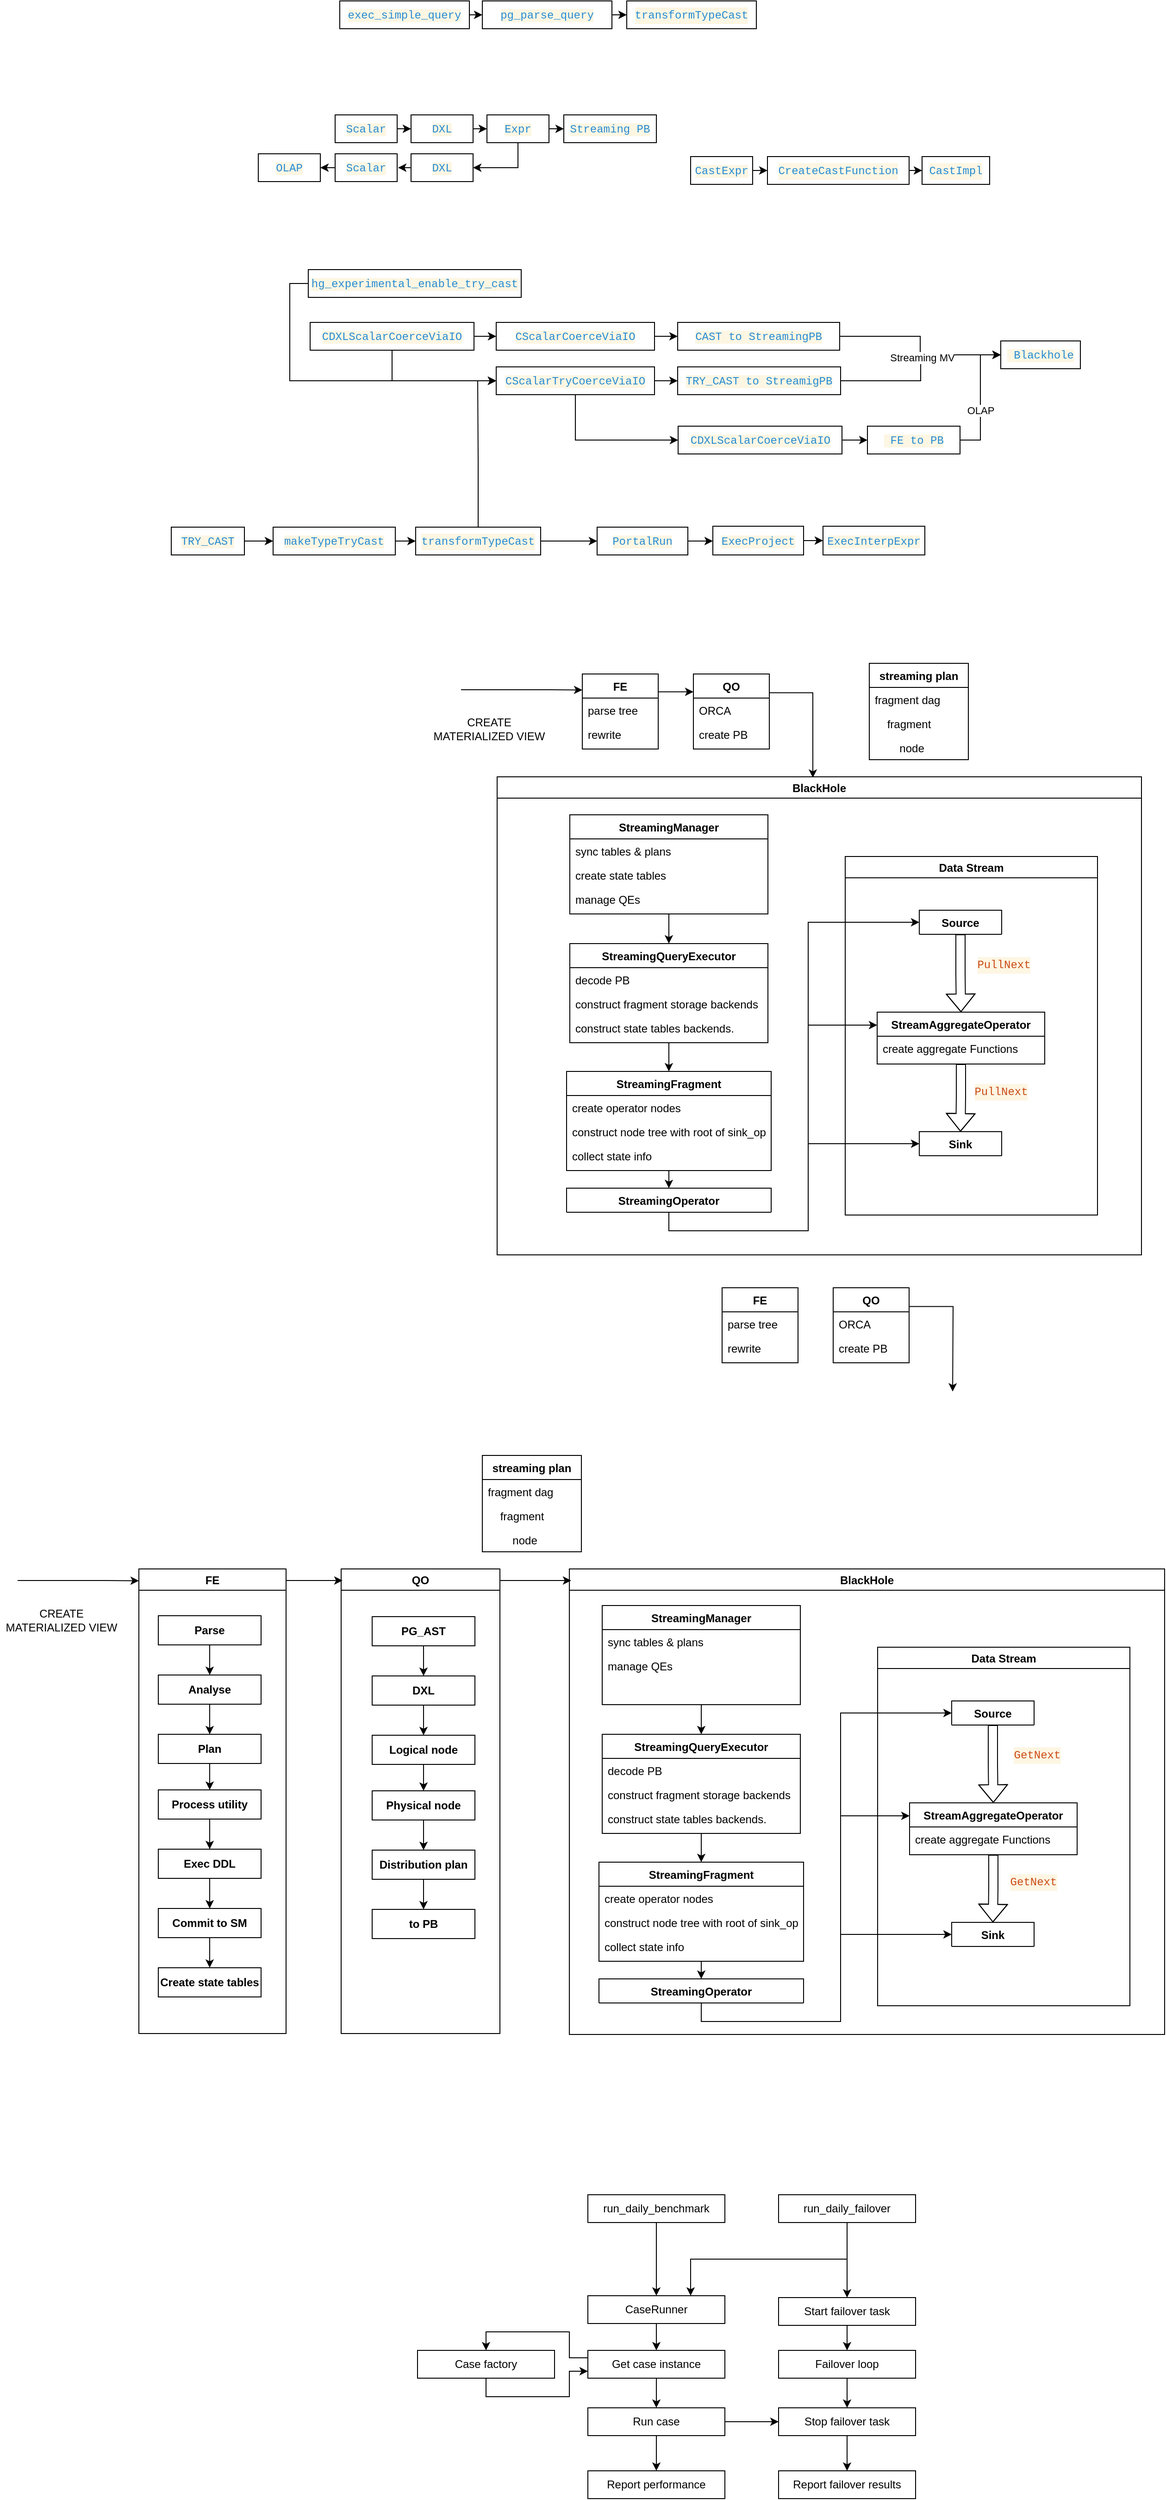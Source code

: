 <mxfile version="20.2.0" type="github">
  <diagram id="IkZ1f08WupTxzEZ3B8Tr" name="第 1 页">
    <mxGraphModel dx="1698" dy="666" grid="0" gridSize="10" guides="1" tooltips="1" connect="1" arrows="1" fold="1" page="0" pageScale="1" pageWidth="827" pageHeight="1169" math="0" shadow="0">
      <root>
        <mxCell id="0" />
        <mxCell id="1" parent="0" />
        <mxCell id="YWynBbs4x45R6j2VF2sQ-4" style="edgeStyle=orthogonalEdgeStyle;rounded=0;orthogonalLoop=1;jettySize=auto;html=1;exitX=1;exitY=0.5;exitDx=0;exitDy=0;entryX=0;entryY=0.5;entryDx=0;entryDy=0;" edge="1" parent="1" source="YWynBbs4x45R6j2VF2sQ-1" target="YWynBbs4x45R6j2VF2sQ-2">
          <mxGeometry relative="1" as="geometry" />
        </mxCell>
        <mxCell id="YWynBbs4x45R6j2VF2sQ-1" value="&lt;span style=&quot;color: rgba(0, 0, 0, 0); font-family: monospace; font-size: 0px; text-align: start;&quot;&gt;%3CmxGraphModel%3E%3Croot%3E%3CmxCell%20id%3D%220%22%2F%3E%3CmxCell%20id%3D%221%22%20parent%3D%220%22%2F%3E%3CmxCell%20id%3D%222%22%20value%3D%22%26lt%3Bdiv%20style%3D%26quot%3Bcolor%3A%20rgb(101%2C%20123%2C%20131)%3B%20font-family%3A%20Menlo%2C%20Monaco%2C%20%26amp%3Bquot%3BCourier%20New%26amp%3Bquot%3B%2C%20monospace%3B%20line-height%3A%2018px%3B%26quot%3B%26gt%3B%26lt%3Bspan%20style%3D%26quot%3Bcolor%3A%20rgb(203%2C%2075%2C%2022)%3B%26quot%3B%26gt%3BStreamingQueryExecutor%26lt%3B%2Fspan%26gt%3B%26lt%3B%2Fdiv%26gt%3B%22%20style%3D%22rounded%3D0%3BwhiteSpace%3Dwrap%3Bhtml%3D1%3Bshadow%3D0%3BfontFamily%3DHelvetica%3BfontSize%3D12%3BfontColor%3Ddefault%3BstartSize%3D26%3BstrokeColor%3Ddefault%3BstrokeWidth%3D1%3BfillColor%3Ddefault%3B%22%20vertex%3D%221%22%20parent%3D%221%22%3E%3CmxGeometry%20x%3D%22410%22%20y%3D%2270%22%20width%3D%22180%22%20height%3D%22110%22%20as%3D%22geometry%22%2F%3E%3C%2FmxCell%3E%3C%2Froot%3E%3C%2FmxGraphModel%3E&lt;/span&gt;&lt;span style=&quot;color: rgb(38, 139, 210); background-color: rgb(253, 246, 227); font-family: Menlo, Monaco, &amp;quot;Courier New&amp;quot;, monospace;&quot;&gt;exec_simple_query&lt;/span&gt;" style="rounded=0;whiteSpace=wrap;html=1;" vertex="1" parent="1">
          <mxGeometry x="120" y="170" width="140" height="30" as="geometry" />
        </mxCell>
        <mxCell id="YWynBbs4x45R6j2VF2sQ-5" style="edgeStyle=orthogonalEdgeStyle;rounded=0;orthogonalLoop=1;jettySize=auto;html=1;exitX=1;exitY=0.5;exitDx=0;exitDy=0;entryX=0;entryY=0.5;entryDx=0;entryDy=0;" edge="1" parent="1" source="YWynBbs4x45R6j2VF2sQ-2" target="YWynBbs4x45R6j2VF2sQ-3">
          <mxGeometry relative="1" as="geometry" />
        </mxCell>
        <mxCell id="YWynBbs4x45R6j2VF2sQ-2" value="&lt;span style=&quot;color: rgba(0, 0, 0, 0); font-family: monospace; font-size: 0px; text-align: start;&quot;&gt;%3CmxGraphModel%3E%3Croot%3E%3CmxCell%20id%3D%220%22%2F%3E%3CmxCell%20id%3D%221%22%20parent%3D%220%22%2F%3E%3CmxCell%20id%3D%222%22%20value%3D%22%26lt%3Bdiv%20style%3D%26quot%3Bcolor%3A%20rgb(101%2C%20123%2C%20131)%3B%20font-family%3A%20Menlo%2C%20Monaco%2C%20%26amp%3Bquot%3BCourier%20New%26amp%3Bquot%3B%2C%20monospace%3B%20line-height%3A%2018px%3B%26quot%3B%26gt%3B%26lt%3Bspan%20style%3D%26quot%3Bcolor%3A%20rgb(203%2C%2075%2C%2022)%3B%26quot%3B%26gt%3BStreamingQueryExecutor%26lt%3B%2Fspan%26gt%3B%26lt%3B%2Fdiv%26gt%3B%22%20style%3D%22rounded%3D0%3BwhiteSpace%3Dwrap%3Bhtml%3D1%3Bshadow%3D0%3BfontFamily%3DHelvetica%3BfontSize%3D12%3BfontColor%3Ddefault%3BstartSize%3D26%3BstrokeColor%3Ddefault%3BstrokeWidth%3D1%3BfillColor%3Ddefault%3B%22%20vertex%3D%221%22%20parent%3D%221%22%3E%3CmxGeometry%20x%3D%22410%22%20y%3D%2270%22%20width%3D%22180%22%20height%3D%22110%22%20as%3D%22geometry%22%2F%3E%3C%2FmxCell%3E%3C%2Froot%3E%3C%2FmxGraphModel%3Epgpg&lt;/span&gt;&lt;span style=&quot;color: rgb(38, 139, 210); background-color: rgb(253, 246, 227); font-family: Menlo, Monaco, &amp;quot;Courier New&amp;quot;, monospace;&quot;&gt;pg_parse_query&lt;/span&gt;" style="rounded=0;whiteSpace=wrap;html=1;" vertex="1" parent="1">
          <mxGeometry x="274" y="170" width="140" height="30" as="geometry" />
        </mxCell>
        <mxCell id="YWynBbs4x45R6j2VF2sQ-3" value="&lt;div style=&quot;color: rgb(101, 123, 131); background-color: rgb(253, 246, 227); font-family: Menlo, Monaco, &amp;quot;Courier New&amp;quot;, monospace; line-height: 18px;&quot;&gt;&lt;span style=&quot;color: #268bd2;&quot;&gt;transformTypeCast&lt;/span&gt;&lt;/div&gt;" style="rounded=0;whiteSpace=wrap;html=1;" vertex="1" parent="1">
          <mxGeometry x="430" y="170" width="140" height="30" as="geometry" />
        </mxCell>
        <mxCell id="YWynBbs4x45R6j2VF2sQ-17" style="edgeStyle=orthogonalEdgeStyle;rounded=0;orthogonalLoop=1;jettySize=auto;html=1;exitX=1;exitY=0.5;exitDx=0;exitDy=0;entryX=0;entryY=0.5;entryDx=0;entryDy=0;" edge="1" parent="1" source="YWynBbs4x45R6j2VF2sQ-6" target="YWynBbs4x45R6j2VF2sQ-11">
          <mxGeometry relative="1" as="geometry" />
        </mxCell>
        <mxCell id="YWynBbs4x45R6j2VF2sQ-6" value="&lt;span style=&quot;color: rgba(0, 0, 0, 0); font-family: monospace; font-size: 0px; text-align: start;&quot;&gt;%3CmxGraphModel%3E%3Croot%3E%3CmxCell%20id%3D%220%22%2F%3E%3CmxCell%20id%3D%221%22%20parent%3D%220%22%2F%3E%3CmxCell%20id%3D%222%22%20value%3D%22%26lt%3Bdiv%20style%3D%26quot%3Bcolor%3A%20rgb(101%2C%20123%2C%20131)%3B%20font-family%3A%20Menlo%2C%20Monaco%2C%20%26amp%3Bquot%3BCourier%20New%26amp%3Bquot%3B%2C%20monospace%3B%20line-height%3A%2018px%3B%26quot%3B%26gt%3B%26lt%3Bspan%20style%3D%26quot%3Bcolor%3A%20rgb(203%2C%2075%2C%2022)%3B%26quot%3B%26gt%3BStreamingQueryExecutor%26lt%3B%2Fspan%26gt%3B%26lt%3B%2Fdiv%26gt%3B%22%20style%3D%22rounded%3D0%3BwhiteSpace%3Dwrap%3Bhtml%3D1%3Bshadow%3D0%3BfontFamily%3DHelvetica%3BfontSize%3D12%3BfontColor%3Ddefault%3BstartSize%3D26%3BstrokeColor%3Ddefault%3BstrokeWidth%3D1%3BfillColor%3Ddefault%3B%22%20vertex%3D%221%22%20parent%3D%221%22%3E%3CmxGeometry%20x%3D%22410%22%20y%3D%2270%22%20width%3D%22180%22%20height%3D%22110%22%20as%3D%22geometry%22%2F%3E%3C%2FmxCell%3E%3C%2Froot%3E%3C%2FmxGraphModel%3ES&lt;/span&gt;&lt;span style=&quot;color: rgb(38, 139, 210); background-color: rgb(253, 246, 227); font-family: Menlo, Monaco, &amp;quot;Courier New&amp;quot;, monospace;&quot;&gt;Scalar&lt;/span&gt;" style="rounded=0;whiteSpace=wrap;html=1;" vertex="1" parent="1">
          <mxGeometry x="115" y="293" width="67" height="30" as="geometry" />
        </mxCell>
        <mxCell id="YWynBbs4x45R6j2VF2sQ-18" style="edgeStyle=orthogonalEdgeStyle;rounded=0;orthogonalLoop=1;jettySize=auto;html=1;exitX=1;exitY=0.5;exitDx=0;exitDy=0;entryX=0;entryY=0.5;entryDx=0;entryDy=0;" edge="1" parent="1" source="YWynBbs4x45R6j2VF2sQ-11" target="YWynBbs4x45R6j2VF2sQ-12">
          <mxGeometry relative="1" as="geometry" />
        </mxCell>
        <mxCell id="YWynBbs4x45R6j2VF2sQ-11" value="&lt;span style=&quot;font-size: 0px; text-align: start; font-family: monospace; color: rgba(0, 0, 0, 0);&quot;&gt;%3CmxGraphModel%3E%3Croot%3E%3CmxCell%20id%3D%220%22%2F%3E%3CmxCell%20id%3D%221%22%20parent%3D%220%22%2F%3E%3CmxCell%20id%3D%222%22%20value%3D%22%26lt%3Bdiv%20style%3D%26quot%3Bcolor%3A%20rgb(101%2C%20123%2C%20131)%3B%20font-family%3A%20Menlo%2C%20Monaco%2C%20%26amp%3Bquot%3BCourier%20New%26amp%3Bquot%3B%2C%20monospace%3B%20line-height%3A%2018px%3B%26quot%3B%26gt%3B%26lt%3Bspan%20style%3D%26quot%3Bcolor%3A%20rgb(203%2C%2075%2C%2022)%3B%26quot%3B%26gt%3BStreamingQueryExecutor%26lt%3B%2Fspan%26gt%3B%26lt%3B%2Fdiv%26gt%3B%22%20style%3D%22rounded%3D0%3BwhiteSpace%3Dwrap%3Bhtml%3D1%3Bshadow%3D0%3BfontFamily%3DHelvetica%3BfontSize%3D12%3BfontColor%3Ddefault%3BstartSize%3D26%3BstrokeColor%3Ddefault%3BstrokeWidth%3D1%3BfillColor%3Ddefault%3B%22%20vertex%3D%221%22%20parent%3D%221%22%3E%3CmxGeometry%20x%3D%22410%22%20y%3D%2270%22%20width%3D%22180%22%20height%3D%22110%22%20as%3D%22geometry%22%2F%3E%3C%2FmxCell%3E%3C%2Froot%3E%3C%2FmxGraphModel%3E&lt;/span&gt;&lt;span style=&quot;color: rgb(38, 139, 210); background-color: rgb(253, 246, 227); font-family: Menlo, Monaco, &amp;quot;Courier New&amp;quot;, monospace;&quot;&gt;DXL&lt;/span&gt;" style="rounded=0;whiteSpace=wrap;html=1;" vertex="1" parent="1">
          <mxGeometry x="197" y="293" width="67" height="30" as="geometry" />
        </mxCell>
        <mxCell id="YWynBbs4x45R6j2VF2sQ-19" style="edgeStyle=orthogonalEdgeStyle;rounded=0;orthogonalLoop=1;jettySize=auto;html=1;exitX=1;exitY=0.5;exitDx=0;exitDy=0;entryX=0;entryY=0.5;entryDx=0;entryDy=0;" edge="1" parent="1" source="YWynBbs4x45R6j2VF2sQ-12" target="YWynBbs4x45R6j2VF2sQ-16">
          <mxGeometry relative="1" as="geometry" />
        </mxCell>
        <mxCell id="YWynBbs4x45R6j2VF2sQ-20" style="edgeStyle=orthogonalEdgeStyle;rounded=0;orthogonalLoop=1;jettySize=auto;html=1;exitX=0.5;exitY=1;exitDx=0;exitDy=0;entryX=1;entryY=0.5;entryDx=0;entryDy=0;" edge="1" parent="1" source="YWynBbs4x45R6j2VF2sQ-12" target="YWynBbs4x45R6j2VF2sQ-14">
          <mxGeometry relative="1" as="geometry">
            <mxPoint x="312.5" y="335" as="targetPoint" />
          </mxGeometry>
        </mxCell>
        <mxCell id="YWynBbs4x45R6j2VF2sQ-12" value="&lt;span style=&quot;font-size: 0px; text-align: start; font-family: monospace; color: rgba(0, 0, 0, 0);&quot;&gt;%3CmxGraphModel%3E%3Croot%3E%3CmxCell%20id%3D%220%22%2F%3E%3CmxCell%20id%3D%221%22%20parent%3D%220%22%2F%3E%3CmxCell%20id%3D%222%22%20value%3D%22%26lt%3Bdiv%20style%3D%26quot%3Bcolor%3A%20rgb(101%2C%20123%2C%20131)%3B%20font-family%3A%20Menlo%2C%20Monaco%2C%20%26amp%3Bquot%3BCourier%20New%26amp%3Bquot%3B%2C%20monospace%3B%20line-height%3A%2018px%3B%26quot%3B%26gt%3B%26lt%3Bspan%20style%3D%26quot%3Bcolor%3A%20rgb(203%2C%2075%2C%2022)%3B%26quot%3B%26gt%3BStreamingQueryExecutor%26lt%3B%2Fspan%26gt%3B%26lt%3B%2Fdiv%26gt%3B%22%20style%3D%22rounded%3D0%3BwhiteSpace%3Dwrap%3Bhtml%3D1%3Bshadow%3D0%3BfontFamily%3DHelvetica%3BfontSize%3D12%3BfontColor%3Ddefault%3BstartSize%3D26%3BstrokeColor%3Ddefault%3BstrokeWidth%3D1%3BfillColor%3Ddefault%3B%22%20vertex%3D%221%22%20parent%3D%221%22%3E%3CmxGeometry%20x%3D%22410%22%20y%3D%2270%22%20width%3D%22180%22%20height%3D%22110%22%20as%3D%22geometry%22%2F%3E%3C%2FmxCell%3E%3C%2Froot%3E%3C%2FmxGraphModel%3EExpr&lt;/span&gt;&lt;span style=&quot;color: rgb(38, 139, 210); background-color: rgb(253, 246, 227); font-family: Menlo, Monaco, &amp;quot;Courier New&amp;quot;, monospace;&quot;&gt;Expr&lt;/span&gt;" style="rounded=0;whiteSpace=wrap;html=1;" vertex="1" parent="1">
          <mxGeometry x="279" y="293" width="67" height="30" as="geometry" />
        </mxCell>
        <mxCell id="YWynBbs4x45R6j2VF2sQ-25" style="edgeStyle=orthogonalEdgeStyle;rounded=0;orthogonalLoop=1;jettySize=auto;html=1;exitX=0;exitY=0.5;exitDx=0;exitDy=0;entryX=1;entryY=0.5;entryDx=0;entryDy=0;" edge="1" parent="1" source="YWynBbs4x45R6j2VF2sQ-13" target="YWynBbs4x45R6j2VF2sQ-23">
          <mxGeometry relative="1" as="geometry" />
        </mxCell>
        <mxCell id="YWynBbs4x45R6j2VF2sQ-13" value="&lt;span style=&quot;color: rgba(0, 0, 0, 0); font-family: monospace; font-size: 0px; text-align: start;&quot;&gt;%3CmxGraphModel%3E%3Croot%3E%3CmxCell%20id%3D%220%22%2F%3E%3CmxCell%20id%3D%221%22%20parent%3D%220%22%2F%3E%3CmxCell%20id%3D%222%22%20value%3D%22%26lt%3Bdiv%20style%3D%26quot%3Bcolor%3A%20rgb(101%2C%20123%2C%20131)%3B%20font-family%3A%20Menlo%2C%20Monaco%2C%20%26amp%3Bquot%3BCourier%20New%26amp%3Bquot%3B%2C%20monospace%3B%20line-height%3A%2018px%3B%26quot%3B%26gt%3B%26lt%3Bspan%20style%3D%26quot%3Bcolor%3A%20rgb(203%2C%2075%2C%2022)%3B%26quot%3B%26gt%3BStreamingQueryExecutor%26lt%3B%2Fspan%26gt%3B%26lt%3B%2Fdiv%26gt%3B%22%20style%3D%22rounded%3D0%3BwhiteSpace%3Dwrap%3Bhtml%3D1%3Bshadow%3D0%3BfontFamily%3DHelvetica%3BfontSize%3D12%3BfontColor%3Ddefault%3BstartSize%3D26%3BstrokeColor%3Ddefault%3BstrokeWidth%3D1%3BfillColor%3Ddefault%3B%22%20vertex%3D%221%22%20parent%3D%221%22%3E%3CmxGeometry%20x%3D%22410%22%20y%3D%2270%22%20width%3D%22180%22%20height%3D%22110%22%20as%3D%22geometry%22%2F%3E%3C%2FmxCell%3E%3C%2Froot%3E%3C%2FmxGraphModel%3ES&lt;/span&gt;&lt;span style=&quot;color: rgb(38, 139, 210); background-color: rgb(253, 246, 227); font-family: Menlo, Monaco, &amp;quot;Courier New&amp;quot;, monospace;&quot;&gt;Scalar&lt;/span&gt;" style="rounded=0;whiteSpace=wrap;html=1;" vertex="1" parent="1">
          <mxGeometry x="115" y="335" width="67" height="30" as="geometry" />
        </mxCell>
        <mxCell id="YWynBbs4x45R6j2VF2sQ-22" style="edgeStyle=orthogonalEdgeStyle;rounded=0;orthogonalLoop=1;jettySize=auto;html=1;exitX=0;exitY=0.5;exitDx=0;exitDy=0;" edge="1" parent="1" source="YWynBbs4x45R6j2VF2sQ-14">
          <mxGeometry relative="1" as="geometry">
            <mxPoint x="183" y="350" as="targetPoint" />
          </mxGeometry>
        </mxCell>
        <mxCell id="YWynBbs4x45R6j2VF2sQ-14" value="&lt;span style=&quot;font-size: 0px; text-align: start; font-family: monospace; color: rgba(0, 0, 0, 0);&quot;&gt;%3CmxGraphModel%3E%3Croot%3E%3CmxCell%20id%3D%220%22%2F%3E%3CmxCell%20id%3D%221%22%20parent%3D%220%22%2F%3E%3CmxCell%20id%3D%222%22%20value%3D%22%26lt%3Bdiv%20style%3D%26quot%3Bcolor%3A%20rgb(101%2C%20123%2C%20131)%3B%20font-family%3A%20Menlo%2C%20Monaco%2C%20%26amp%3Bquot%3BCourier%20New%26amp%3Bquot%3B%2C%20monospace%3B%20line-height%3A%2018px%3B%26quot%3B%26gt%3B%26lt%3Bspan%20style%3D%26quot%3Bcolor%3A%20rgb(203%2C%2075%2C%2022)%3B%26quot%3B%26gt%3BStreamingQueryExecutor%26lt%3B%2Fspan%26gt%3B%26lt%3B%2Fdiv%26gt%3B%22%20style%3D%22rounded%3D0%3BwhiteSpace%3Dwrap%3Bhtml%3D1%3Bshadow%3D0%3BfontFamily%3DHelvetica%3BfontSize%3D12%3BfontColor%3Ddefault%3BstartSize%3D26%3BstrokeColor%3Ddefault%3BstrokeWidth%3D1%3BfillColor%3Ddefault%3B%22%20vertex%3D%221%22%20parent%3D%221%22%3E%3CmxGeometry%20x%3D%22410%22%20y%3D%2270%22%20width%3D%22180%22%20height%3D%22110%22%20as%3D%22geometry%22%2F%3E%3C%2FmxCell%3E%3C%2Froot%3E%3C%2FmxGraphModel%3E&lt;/span&gt;&lt;span style=&quot;color: rgb(38, 139, 210); background-color: rgb(253, 246, 227); font-family: Menlo, Monaco, &amp;quot;Courier New&amp;quot;, monospace;&quot;&gt;DXL&lt;/span&gt;" style="rounded=0;whiteSpace=wrap;html=1;" vertex="1" parent="1">
          <mxGeometry x="197" y="335" width="67" height="30" as="geometry" />
        </mxCell>
        <mxCell id="YWynBbs4x45R6j2VF2sQ-16" value="&lt;span style=&quot;font-size: 0px; text-align: start; font-family: monospace; color: rgba(0, 0, 0, 0);&quot;&gt;%3CmxGraphModel%3E%3Croot%3E%3CmxCell%20id%3D%220%22%2F%3E%3CmxCell%20id%3D%221%22%20parent%3D%220%22%2F%3E%3CmxCell%20id%3D%222%22%20value%3D%22%26lt%3Bdiv%20style%3D%26quot%3Bcolor%3A%20rgb(101%2C%20123%2C%20131)%3B%20font-family%3A%20Menlo%2C%20Monaco%2C%20%26amp%3Bquot%3BCourier%20New%26amp%3Bquot%3B%2C%20monospace%3B%20line-height%3A%2018px%3B%26quot%3B%26gt%3B%26lt%3Bspan%20style%3D%26quot%3Bcolor%3A%20rgb(203%2C%2075%2C%2022)%3B%26quot%3B%26gt%3BStreamingQueryExecutor%26lt%3B%2Fspan%26gt%3B%26lt%3B%2Fdiv%26gt%3B%22%20style%3D%22rounded%3D0%3BwhiteSpace%3Dwrap%3Bhtml%3D1%3Bshadow%3D0%3BfontFamily%3DHelvetica%3BfontSize%3D12%3BfontColor%3Ddefault%3BstartSize%3D26%3BstrokeColor%3Ddefault%3BstrokeWidth%3D1%3BfillColor%3Ddefault%3B%22%20vertex%3D%221%22%20parent%3D%221%22%3E%3CmxGeometry%20x%3D%22410%22%20y%3D%2270%22%20width%3D%22180%22%20height%3D%22110%22%20as%3D%22geometry%22%2F%3E%3C%2FmxCell%3E%3C%2Froot%3E%3C%2FmxGraphModel%3EExpr&lt;/span&gt;&lt;span style=&quot;color: rgb(38, 139, 210); background-color: rgb(253, 246, 227); font-family: Menlo, Monaco, &amp;quot;Courier New&amp;quot;, monospace;&quot;&gt;Streaming PB&lt;/span&gt;" style="rounded=0;whiteSpace=wrap;html=1;" vertex="1" parent="1">
          <mxGeometry x="362" y="293" width="100" height="30" as="geometry" />
        </mxCell>
        <mxCell id="YWynBbs4x45R6j2VF2sQ-23" value="&lt;span style=&quot;color: rgba(0, 0, 0, 0); font-family: monospace; font-size: 0px; text-align: start;&quot;&gt;%3CmxGraphModel%3E%3Croot%3E%3CmxCell%20id%3D%220%22%2F%3E%3CmxCell%20id%3D%221%22%20parent%3D%220%22%2F%3E%3CmxCell%20id%3D%222%22%20value%3D%22%26lt%3Bdiv%20style%3D%26quot%3Bcolor%3A%20rgb(101%2C%20123%2C%20131)%3B%20font-family%3A%20Menlo%2C%20Monaco%2C%20%26amp%3Bquot%3BCourier%20New%26amp%3Bquot%3B%2C%20monospace%3B%20line-height%3A%2018px%3B%26quot%3B%26gt%3B%26lt%3Bspan%20style%3D%26quot%3Bcolor%3A%20rgb(203%2C%2075%2C%2022)%3B%26quot%3B%26gt%3BStreamingQueryExecutor%26lt%3B%2Fspan%26gt%3B%26lt%3B%2Fdiv%26gt%3B%22%20style%3D%22rounded%3D0%3BwhiteSpace%3Dwrap%3Bhtml%3D1%3Bshadow%3D0%3BfontFamily%3DHelvetica%3BfontSize%3D12%3BfontColor%3Ddefault%3BstartSize%3D26%3BstrokeColor%3Ddefault%3BstrokeWidth%3D1%3BfillColor%3Ddefault%3B%22%20vertex%3D%221%22%20parent%3D%221%22%3E%3CmxGeometry%20x%3D%22410%22%20y%3D%2270%22%20width%3D%22180%22%20height%3D%22110%22%20as%3D%22geometry%22%2F%3E%3C%2FmxCell%3E%3C%2Froot%3E%3C%2FmxGraphModel%3ES&lt;/span&gt;&lt;span style=&quot;color: rgb(38, 139, 210); background-color: rgb(253, 246, 227); font-family: Menlo, Monaco, &amp;quot;Courier New&amp;quot;, monospace;&quot;&gt;OLAP&lt;/span&gt;" style="rounded=0;whiteSpace=wrap;html=1;" vertex="1" parent="1">
          <mxGeometry x="32" y="335" width="67" height="30" as="geometry" />
        </mxCell>
        <mxCell id="YWynBbs4x45R6j2VF2sQ-26" style="edgeStyle=orthogonalEdgeStyle;rounded=0;orthogonalLoop=1;jettySize=auto;html=1;exitX=1;exitY=0.5;exitDx=0;exitDy=0;entryX=0;entryY=0.5;entryDx=0;entryDy=0;" edge="1" parent="1" source="YWynBbs4x45R6j2VF2sQ-27" target="YWynBbs4x45R6j2VF2sQ-29">
          <mxGeometry relative="1" as="geometry" />
        </mxCell>
        <mxCell id="YWynBbs4x45R6j2VF2sQ-27" value="&lt;span style=&quot;color: rgba(0, 0, 0, 0); font-family: monospace; font-size: 0px; text-align: start;&quot;&gt;%3CmxGraphModel%3E%3Croot%3E%3CmxCell%20id%3D%220%22%2F%3E%3CmxCell%20id%3D%221%22%20parent%3D%220%22%2F%3E%3CmxCell%20id%3D%222%22%20value%3D%22%26lt%3Bdiv%20style%3D%26quot%3Bcolor%3A%20rgb(101%2C%20123%2C%20131)%3B%20font-family%3A%20Menlo%2C%20Monaco%2C%20%26amp%3Bquot%3BCourier%20New%26amp%3Bquot%3B%2C%20monospace%3B%20line-height%3A%2018px%3B%26quot%3B%26gt%3B%26lt%3Bspan%20style%3D%26quot%3Bcolor%3A%20rgb(203%2C%2075%2C%2022)%3B%26quot%3B%26gt%3BStreamingQueryExecutor%26lt%3B%2Fspan%26gt%3B%26lt%3B%2Fdiv%26gt%3B%22%20style%3D%22rounded%3D0%3BwhiteSpace%3Dwrap%3Bhtml%3D1%3Bshadow%3D0%3BfontFamily%3DHelvetica%3BfontSize%3D12%3BfontColor%3Ddefault%3BstartSize%3D26%3BstrokeColor%3Ddefault%3BstrokeWidth%3D1%3BfillColor%3Ddefault%3B%22%20vertex%3D%221%22%20parent%3D%221%22%3E%3CmxGeometry%20x%3D%22410%22%20y%3D%2270%22%20width%3D%22180%22%20height%3D%22110%22%20as%3D%22geometry%22%2F%3E%3C%2FmxCell%3E%3C%2Froot%3E%3C%2FmxGraphModel%3ES&lt;/span&gt;&lt;span style=&quot;color: rgb(38, 139, 210); background-color: rgb(253, 246, 227); font-family: Menlo, Monaco, &amp;quot;Courier New&amp;quot;, monospace;&quot;&gt;CastExpr&lt;/span&gt;" style="rounded=0;whiteSpace=wrap;html=1;" vertex="1" parent="1">
          <mxGeometry x="499" y="338" width="67" height="30" as="geometry" />
        </mxCell>
        <mxCell id="YWynBbs4x45R6j2VF2sQ-28" style="edgeStyle=orthogonalEdgeStyle;rounded=0;orthogonalLoop=1;jettySize=auto;html=1;exitX=1;exitY=0.5;exitDx=0;exitDy=0;entryX=0;entryY=0.5;entryDx=0;entryDy=0;" edge="1" parent="1" target="YWynBbs4x45R6j2VF2sQ-31">
          <mxGeometry relative="1" as="geometry">
            <mxPoint x="731" y="353" as="sourcePoint" />
          </mxGeometry>
        </mxCell>
        <mxCell id="YWynBbs4x45R6j2VF2sQ-29" value="&lt;div style=&quot;color: rgb(101, 123, 131); background-color: rgb(253, 246, 227); font-family: Menlo, Monaco, &amp;quot;Courier New&amp;quot;, monospace; line-height: 18px;&quot;&gt;&lt;span style=&quot;color: #268bd2;&quot;&gt;CreateCastFunction&lt;/span&gt;&lt;/div&gt;" style="rounded=0;whiteSpace=wrap;html=1;" vertex="1" parent="1">
          <mxGeometry x="582" y="338" width="153" height="30" as="geometry" />
        </mxCell>
        <mxCell id="YWynBbs4x45R6j2VF2sQ-31" value="&lt;div style=&quot;color: rgb(101, 123, 131); background-color: rgb(253, 246, 227); font-family: Menlo, Monaco, &amp;quot;Courier New&amp;quot;, monospace; line-height: 18px;&quot;&gt;&lt;span style=&quot;color: #268bd2;&quot;&gt;CastImpl&lt;/span&gt;&lt;/div&gt;" style="rounded=0;whiteSpace=wrap;html=1;" vertex="1" parent="1">
          <mxGeometry x="749" y="338" width="73" height="30" as="geometry" />
        </mxCell>
        <mxCell id="YWynBbs4x45R6j2VF2sQ-35" style="edgeStyle=orthogonalEdgeStyle;rounded=0;orthogonalLoop=1;jettySize=auto;html=1;exitX=1;exitY=0.5;exitDx=0;exitDy=0;entryX=0;entryY=0.5;entryDx=0;entryDy=0;" edge="1" parent="1" source="YWynBbs4x45R6j2VF2sQ-36" target="YWynBbs4x45R6j2VF2sQ-39">
          <mxGeometry relative="1" as="geometry" />
        </mxCell>
        <mxCell id="YWynBbs4x45R6j2VF2sQ-51" style="edgeStyle=orthogonalEdgeStyle;rounded=0;orthogonalLoop=1;jettySize=auto;html=1;exitX=0.5;exitY=1;exitDx=0;exitDy=0;entryX=0;entryY=0.5;entryDx=0;entryDy=0;" edge="1" parent="1" source="YWynBbs4x45R6j2VF2sQ-36" target="YWynBbs4x45R6j2VF2sQ-49">
          <mxGeometry relative="1" as="geometry" />
        </mxCell>
        <mxCell id="YWynBbs4x45R6j2VF2sQ-36" value="&lt;span style=&quot;font-size: 0px; text-align: start; font-family: monospace; color: rgba(0, 0, 0, 0);&quot;&gt;%3CmxGraphModel%3E%3Croot%3E%3CmxCell%20id%3D%220%22%2F%3E%3CmxCell%20id%3D%221%22%20parent%3D%220%22%2F%3E%3CmxCell%20id%3D%222%22%20value%3D%22%26lt%3Bdiv%20style%3D%26quot%3Bcolor%3A%20rgb(101%2C%20123%2C%20131)%3B%20font-family%3A%20Menlo%2C%20Monaco%2C%20%26amp%3Bquot%3BCourier%20New%26amp%3Bquot%3B%2C%20monospace%3B%20line-height%3A%2018px%3B%26quot%3B%26gt%3B%26lt%3Bspan%20style%3D%26quot%3Bcolor%3A%20rgb(203%2C%2075%2C%2022)%3B%26quot%3B%26gt%3BStreamingQueryExecutor%26lt%3B%2Fspan%26gt%3B%26lt%3B%2Fdiv%26gt%3B%22%20style%3D%22rounded%3D0%3BwhiteSpace%3Dwrap%3Bhtml%3D1%3Bshadow%3D0%3BfontFamily%3DHelvetica%3BfontSize%3D12%3BfontColor%3Ddefault%3BstartSize%3D26%3BstrokeColor%3Ddefault%3BstrokeWidth%3D1%3BfillColor%3Ddefault%3B%22%20vertex%3D%221%22%20parent%3D%221%22%3E%3CmxGeometry%20x%3D%22410%22%20y%3D%2270%22%20width%3D%22180%22%20height%3D%22110%22%20as%3D%22geometry%22%2F%3E%3C%2FmxCell%3E%3C%2Froot%3E%3C%2FmxGraphModel%3EC&lt;/span&gt;&lt;span style=&quot;color: rgb(38, 139, 210); background-color: rgb(253, 246, 227); font-family: Menlo, Monaco, &amp;quot;Courier New&amp;quot;, monospace;&quot;&gt;CDXLScalarCoerceViaIO&lt;/span&gt;" style="rounded=0;whiteSpace=wrap;html=1;" vertex="1" parent="1">
          <mxGeometry x="88" y="517" width="177" height="30" as="geometry" />
        </mxCell>
        <mxCell id="YWynBbs4x45R6j2VF2sQ-37" style="edgeStyle=orthogonalEdgeStyle;rounded=0;orthogonalLoop=1;jettySize=auto;html=1;exitX=1;exitY=0.5;exitDx=0;exitDy=0;entryX=0;entryY=0.5;entryDx=0;entryDy=0;" edge="1" parent="1" source="YWynBbs4x45R6j2VF2sQ-39" target="YWynBbs4x45R6j2VF2sQ-44">
          <mxGeometry relative="1" as="geometry" />
        </mxCell>
        <mxCell id="YWynBbs4x45R6j2VF2sQ-39" value="&lt;span style=&quot;font-size: 0px; text-align: start; font-family: monospace; color: rgba(0, 0, 0, 0);&quot;&gt;%3CmxGraphModel%3E%3Croot%3E%3CmxCell%20id%3D%220%22%2F%3E%3CmxCell%20id%3D%221%22%20parent%3D%220%22%2F%3E%3CmxCell%20id%3D%222%22%20value%3D%22%26lt%3Bdiv%20style%3D%26quot%3Bcolor%3A%20rgb(101%2C%20123%2C%20131)%3B%20font-family%3A%20Menlo%2C%20Monaco%2C%20%26amp%3Bquot%3BCourier%20New%26amp%3Bquot%3B%2C%20monospace%3B%20line-height%3A%2018px%3B%26quot%3B%26gt%3B%26lt%3Bspan%20style%3D%26quot%3Bcolor%3A%20rgb(203%2C%2075%2C%2022)%3B%26quot%3B%26gt%3BStreamingQueryExecutor%26lt%3B%2Fspan%26gt%3B%26lt%3B%2Fdiv%26gt%3B%22%20style%3D%22rounded%3D0%3BwhiteSpace%3Dwrap%3Bhtml%3D1%3Bshadow%3D0%3BfontFamily%3DHelvetica%3BfontSize%3D12%3BfontColor%3Ddefault%3BstartSize%3D26%3BstrokeColor%3Ddefault%3BstrokeWidth%3D1%3BfillColor%3Ddefault%3B%22%20vertex%3D%221%22%20parent%3D%221%22%3E%3CmxGeometry%20x%3D%22410%22%20y%3D%2270%22%20width%3D%22180%22%20height%3D%22110%22%20as%3D%22geometry%22%2F%3E%3C%2FmxCell%3E%3C%2Froot%3E%3C%2FmxGraphModel%3EC&lt;/span&gt;&lt;span style=&quot;color: rgb(38, 139, 210); background-color: rgb(253, 246, 227); font-family: Menlo, Monaco, &amp;quot;Courier New&amp;quot;, monospace;&quot;&gt;CScalarCoerceViaIO&lt;/span&gt;" style="rounded=0;whiteSpace=wrap;html=1;" vertex="1" parent="1">
          <mxGeometry x="289" y="517" width="171" height="30" as="geometry" />
        </mxCell>
        <mxCell id="YWynBbs4x45R6j2VF2sQ-52" style="edgeStyle=orthogonalEdgeStyle;rounded=0;orthogonalLoop=1;jettySize=auto;html=1;exitX=1;exitY=0.5;exitDx=0;exitDy=0;entryX=0;entryY=0.5;entryDx=0;entryDy=0;" edge="1" parent="1" source="YWynBbs4x45R6j2VF2sQ-44" target="YWynBbs4x45R6j2VF2sQ-47">
          <mxGeometry relative="1" as="geometry">
            <mxPoint x="790" y="529" as="sourcePoint" />
          </mxGeometry>
        </mxCell>
        <mxCell id="YWynBbs4x45R6j2VF2sQ-44" value="&lt;span style=&quot;font-size: 0px; text-align: start; font-family: monospace; color: rgba(0, 0, 0, 0);&quot;&gt;%3CmxGraphModel%3E%3Croot%3E%3CmxCell%20id%3D%220%22%2F%3E%3CmxCell%20id%3D%221%22%20parent%3D%220%22%2F%3E%3CmxCell%20id%3D%222%22%20value%3D%22%26lt%3Bdiv%20style%3D%26quot%3Bcolor%3A%20rgb(101%2C%20123%2C%20131)%3B%20font-family%3A%20Menlo%2C%20Monaco%2C%20%26amp%3Bquot%3BCourier%20New%26amp%3Bquot%3B%2C%20monospace%3B%20line-height%3A%2018px%3B%26quot%3B%26gt%3B%26lt%3Bspan%20style%3D%26quot%3Bcolor%3A%20rgb(203%2C%2075%2C%2022)%3B%26quot%3B%26gt%3BStreamingQueryExecutor%26lt%3B%2Fspan%26gt%3B%26lt%3B%2Fdiv%26gt%3B%22%20style%3D%22rounded%3D0%3BwhiteSpace%3Dwrap%3Bhtml%3D1%3Bshadow%3D0%3BfontFamily%3DHelvetica%3BfontSize%3D12%3BfontColor%3Ddefault%3BstartSize%3D26%3BstrokeColor%3Ddefault%3BstrokeWidth%3D1%3BfillColor%3Ddefault%3B%22%20vertex%3D%221%22%20parent%3D%221%22%3E%3CmxGeometry%20x%3D%22410%22%20y%3D%2270%22%20width%3D%22180%22%20height%3D%22110%22%20as%3D%22geometry%22%2F%3E%3C%2FmxCell%3E%3C%2Froot%3E%3C%2FmxGraphModel%3EC&lt;/span&gt;&lt;span style=&quot;color: rgb(38, 139, 210); background-color: rgb(253, 246, 227); font-family: Menlo, Monaco, &amp;quot;Courier New&amp;quot;, monospace;&quot;&gt;CAST to StreamingPB&lt;/span&gt;" style="rounded=0;whiteSpace=wrap;html=1;" vertex="1" parent="1">
          <mxGeometry x="485" y="517" width="175" height="30" as="geometry" />
        </mxCell>
        <mxCell id="YWynBbs4x45R6j2VF2sQ-47" value="&lt;span style=&quot;font-size: 0px; text-align: start; font-family: monospace; color: rgba(0, 0, 0, 0);&quot;&gt;%3CmxGraphModel%3E%3Croot%3E%3CmxCell%20id%3D%220%22%2F%3E%3CmxCell%20id%3D%221%22%20parent%3D%220%22%2F%3E%3CmxCell%20id%3D%222%22%20value%3D%22%26lt%3Bdiv%20style%3D%26quot%3Bcolor%3A%20rgb(101%2C%20123%2C%20131)%3B%20font-family%3A%20Menlo%2C%20Monaco%2C%20%26amp%3Bquot%3BCourier%20New%26amp%3Bquot%3B%2C%20monospace%3B%20line-height%3A%2018px%3B%26quot%3B%26gt%3B%26lt%3Bspan%20style%3D%26quot%3Bcolor%3A%20rgb(203%2C%2075%2C%2022)%3B%26quot%3B%26gt%3BStreamingQueryExecutor%26lt%3B%2Fspan%26gt%3B%26lt%3B%2Fdiv%26gt%3B%22%20style%3D%22rounded%3D0%3BwhiteSpace%3Dwrap%3Bhtml%3D1%3Bshadow%3D0%3BfontFamily%3DHelvetica%3BfontSize%3D12%3BfontColor%3Ddefault%3BstartSize%3D26%3BstrokeColor%3Ddefault%3BstrokeWidth%3D1%3BfillColor%3Ddefault%3B%22%20vertex%3D%221%22%20parent%3D%221%22%3E%3CmxGeometry%20x%3D%22410%22%20y%3D%2270%22%20width%3D%22180%22%20height%3D%22110%22%20as%3D%22geometry%22%2F%3E%3C%2FmxCell%3E%3C%2Froot%3E%3C%2FmxGraphModel%String&lt;/span&gt;&lt;span style=&quot;color: rgb(38, 139, 210); background-color: rgb(253, 246, 227); font-family: Menlo, Monaco, &amp;quot;Courier New&amp;quot;, monospace;&quot;&gt;&amp;nbsp;Blackhole&lt;/span&gt;" style="rounded=0;whiteSpace=wrap;html=1;" vertex="1" parent="1">
          <mxGeometry x="834" y="537" width="86" height="30" as="geometry" />
        </mxCell>
        <mxCell id="YWynBbs4x45R6j2VF2sQ-48" style="edgeStyle=orthogonalEdgeStyle;rounded=0;orthogonalLoop=1;jettySize=auto;html=1;exitX=1;exitY=0.5;exitDx=0;exitDy=0;entryX=0;entryY=0.5;entryDx=0;entryDy=0;" edge="1" parent="1" source="YWynBbs4x45R6j2VF2sQ-49" target="YWynBbs4x45R6j2VF2sQ-50">
          <mxGeometry relative="1" as="geometry" />
        </mxCell>
        <mxCell id="YWynBbs4x45R6j2VF2sQ-447" style="edgeStyle=orthogonalEdgeStyle;rounded=0;orthogonalLoop=1;jettySize=auto;html=1;exitX=0.5;exitY=1;exitDx=0;exitDy=0;entryX=0;entryY=0.5;entryDx=0;entryDy=0;" edge="1" parent="1" source="YWynBbs4x45R6j2VF2sQ-49" target="YWynBbs4x45R6j2VF2sQ-439">
          <mxGeometry relative="1" as="geometry" />
        </mxCell>
        <mxCell id="YWynBbs4x45R6j2VF2sQ-49" value="&lt;span style=&quot;font-size: 0px; text-align: start; font-family: monospace; color: rgba(0, 0, 0, 0);&quot;&gt;%3CmxGraphModel%3E%3Croot%3E%3CmxCell%20id%3D%220%22%2F%3E%3CmxCell%20id%3D%221%22%20parent%3D%220%22%2F%3E%3CmxCell%20id%3D%222%22%20value%3D%22%26lt%3Bdiv%20style%3D%26quot%3Bcolor%3A%20rgb(101%2C%20123%2C%20131)%3B%20font-family%3A%20Menlo%2C%20Monaco%2C%20%26amp%3Bquot%3BCourier%20New%26amp%3Bquot%3B%2C%20monospace%3B%20line-height%3A%2018px%3B%26quot%3B%26gt%3B%26lt%3Bspan%20style%3D%26quot%3Bcolor%3A%20rgb(203%2C%2075%2C%2022)%3B%26quot%3B%26gt%3BStreamingQueryExecutor%26lt%3B%2Fspan%26gt%3B%26lt%3B%2Fdiv%26gt%3B%22%20style%3D%22rounded%3D0%3BwhiteSpace%3Dwrap%3Bhtml%3D1%3Bshadow%3D0%3BfontFamily%3DHelvetica%3BfontSize%3D12%3BfontColor%3Ddefault%3BstartSize%3D26%3BstrokeColor%3Ddefault%3BstrokeWidth%3D1%3BfillColor%3Ddefault%3B%22%20vertex%3D%221%22%20parent%3D%221%22%3E%3CmxGeometry%20x%3D%22410%22%20y%3D%2270%22%20width%3D%22180%22%20height%3D%22110%22%20as%3D%22geometry%22%2F%3E%3C%2FmxCell%3E%3C%2Froot%3E%3C%2FmxGraphModel%3EC&lt;/span&gt;&lt;span style=&quot;color: rgb(38, 139, 210); background-color: rgb(253, 246, 227); font-family: Menlo, Monaco, &amp;quot;Courier New&amp;quot;, monospace;&quot;&gt;CScalarTryCoerceViaIO&lt;/span&gt;" style="rounded=0;whiteSpace=wrap;html=1;" vertex="1" parent="1">
          <mxGeometry x="289" y="565" width="171" height="30" as="geometry" />
        </mxCell>
        <mxCell id="YWynBbs4x45R6j2VF2sQ-55" style="edgeStyle=orthogonalEdgeStyle;rounded=0;orthogonalLoop=1;jettySize=auto;html=1;exitX=1;exitY=0.5;exitDx=0;exitDy=0;entryX=0;entryY=0.5;entryDx=0;entryDy=0;" edge="1" parent="1" source="YWynBbs4x45R6j2VF2sQ-50" target="YWynBbs4x45R6j2VF2sQ-47">
          <mxGeometry relative="1" as="geometry">
            <mxPoint x="790" y="577" as="sourcePoint" />
          </mxGeometry>
        </mxCell>
        <mxCell id="YWynBbs4x45R6j2VF2sQ-450" value="Streaming MV" style="edgeLabel;html=1;align=center;verticalAlign=middle;resizable=0;points=[];" vertex="1" connectable="0" parent="YWynBbs4x45R6j2VF2sQ-55">
          <mxGeometry x="0.483" y="-3" relative="1" as="geometry">
            <mxPoint x="-33" as="offset" />
          </mxGeometry>
        </mxCell>
        <mxCell id="YWynBbs4x45R6j2VF2sQ-50" value="&lt;span style=&quot;font-size: 0px; text-align: start; font-family: monospace; color: rgba(0, 0, 0, 0);&quot;&gt;%3CmxGraphModel%3E%3Croot%3E%3CmxCell%20id%3D%220%22%2F%3E%3CmxCell%20id%3D%221%22%20parent%3D%220%22%2F%3E%3CmxCell%20id%3D%222%22%20value%3D%22%26lt%3Bdiv%20style%3D%26quot%3Bcolor%3A%20rgb(101%2C%20123%2C%20131)%3B%20font-family%3A%20Menlo%2C%20Monaco%2C%20%26amp%3Bquot%3BCourier%20New%26amp%3Bquot%3B%2C%20monospace%3B%20line-height%3A%2018px%3B%26quot%3B%26gt%3B%26lt%3Bspan%20style%3D%26quot%3Bcolor%3A%20rgb(203%2C%2075%2C%2022)%3B%26quot%3B%26gt%3BStreamingQueryExecutor%26lt%3B%2Fspan%26gt%3B%26lt%3B%2Fdiv%26gt%3B%22%20style%3D%22rounded%3D0%3BwhiteSpace%3Dwrap%3Bhtml%3D1%3Bshadow%3D0%3BfontFamily%3DHelvetica%3BfontSize%3D12%3BfontColor%3Ddefault%3BstartSize%3D26%3BstrokeColor%3Ddefault%3BstrokeWidth%3D1%3BfillColor%3Ddefault%3B%22%20vertex%3D%221%22%20parent%3D%221%22%3E%3CmxGeometry%20x%3D%22410%22%20y%3D%2270%22%20width%3D%22180%22%20height%3D%22110%22%20as%3D%22geometry%22%2F%3E%3C%2FmxCell%3E%3C%2Froot%3E%3C%2FmxGraphModel%3ECT e&lt;/span&gt;&lt;span style=&quot;color: rgb(38, 139, 210); background-color: rgb(253, 246, 227); font-family: Menlo, Monaco, &amp;quot;Courier New&amp;quot;, monospace;&quot;&gt;TRY_CAST to StreamigPB&lt;/span&gt;" style="rounded=0;whiteSpace=wrap;html=1;" vertex="1" parent="1">
          <mxGeometry x="485" y="565" width="176" height="30" as="geometry" />
        </mxCell>
        <mxCell id="YWynBbs4x45R6j2VF2sQ-437" style="edgeStyle=orthogonalEdgeStyle;rounded=0;orthogonalLoop=1;jettySize=auto;html=1;exitX=0;exitY=0.5;exitDx=0;exitDy=0;entryX=0;entryY=0.5;entryDx=0;entryDy=0;" edge="1" parent="1" source="YWynBbs4x45R6j2VF2sQ-54" target="YWynBbs4x45R6j2VF2sQ-49">
          <mxGeometry relative="1" as="geometry" />
        </mxCell>
        <mxCell id="YWynBbs4x45R6j2VF2sQ-54" value="&lt;span style=&quot;font-size: 0px; text-align: start; font-family: monospace; color: rgba(0, 0, 0, 0);&quot;&gt;%3CmxGraphModel%3E%3Croot%3E%3CmxCell%20id%3D%220%22%2F%3E%3CmxCell%20id%3D%221%22%20parent%3D%220%22%2F%3E%3CmxCell%20id%3D%222%22%20value%3D%22%26lt%3Bdiv%20style%3D%26quot%3Bcolor%3A%20rgb(101%2C%20123%2C%20131)%3B%20font-family%3A%20Menlo%2C%20Monaco%2C%20%26amp%3Bquot%3BCourier%20New%26amp%3Bquot%3B%2C%20monospace%3B%20line-height%3A%2018px%3B%26quot%3B%26gt%3B%26lt%3Bspan%20style%3D%26quot%3Bcolor%3A%20rgb(203%2C%2075%2C%2022)%3B%26quot%3B%26gt%3BStreamingQueryExecutor%26lt%3B%2Fspan%26gt%3B%26lt%3B%2Fdiv%26gt%3B%22%20style%3D%22rounded%3D0%3BwhiteSpace%3Dwrap%3Bhtml%3D1%3Bshadow%3D0%3BfontFamily%3DHelvetica%3BfontSize%3D12%3BfontColor%3Ddefault%3BstartSize%3D26%3BstrokeColor%3Ddefault%3BstrokeWidth%3D1%3BfillColor%3Ddefault%3B%22%20vertex%3D%221%22%20parent%3D%221%22%3E%3CmxGeometry%20x%3D%22410%22%20y%3D%2270%22%20width%3D%22180%22%20height%3D%22110%22%20as%3D%22geometry%22%2F%3E%3C%2FmxCell%3E%3C%2Froot%3E%3C%2FmxGraphModel%3EC&lt;/span&gt;&lt;span style=&quot;color: rgb(38, 139, 210); background-color: rgb(253, 246, 227); font-family: Menlo, Monaco, &amp;quot;Courier New&amp;quot;, monospace;&quot;&gt;hg_experimental_enable_try_cast&lt;/span&gt;" style="rounded=0;whiteSpace=wrap;html=1;" vertex="1" parent="1">
          <mxGeometry x="86" y="460" width="230" height="30" as="geometry" />
        </mxCell>
        <mxCell id="YWynBbs4x45R6j2VF2sQ-67" style="edgeStyle=orthogonalEdgeStyle;rounded=0;orthogonalLoop=1;jettySize=auto;html=1;exitX=1;exitY=0.5;exitDx=0;exitDy=0;entryX=0;entryY=0.5;entryDx=0;entryDy=0;" edge="1" parent="1" source="YWynBbs4x45R6j2VF2sQ-64" target="YWynBbs4x45R6j2VF2sQ-65">
          <mxGeometry relative="1" as="geometry" />
        </mxCell>
        <mxCell id="YWynBbs4x45R6j2VF2sQ-64" value="&lt;span style=&quot;font-size: 0px; text-align: start; font-family: monospace; color: rgba(0, 0, 0, 0);&quot;&gt;%3CmxGraphModel%3E%3Croot%3E%3CmxCell%20id%3D%220%22%2F%3E%3CmxCell%20id%3D%221%22%20parent%3D%220%22%2F%3E%3CmxCell%20id%3D%222%22%20value%3D%22%26lt%3Bdiv%20style%3D%26quot%3Bcolor%3A%20rgb(101%2C%20123%2C%20131)%3B%20font-family%3A%20Menlo%2C%20Monaco%2C%20%26amp%3Bquot%3BCourier%20New%26amp%3Bquot%3B%2C%20monospace%3B%20line-height%3A%2018px%3B%26quot%3B%26gt%3B%26lt%3Bspan%20style%3D%26quot%3Bcolor%3A%20rgb(203%2C%2075%2C%2022)%3B%26quot%3B%26gt%3BStreamingQueryExecutor%26lt%3B%2Fspan%26gt%3B%26lt%3B%2Fdiv%26gt%3B%22%20style%3D%22rounded%3D0%3BwhiteSpace%3Dwrap%3Bhtml%3D1%3Bshadow%3D0%3BfontFamily%3DHelvetica%3BfontSize%3D12%3BfontColor%3Ddefault%3BstartSize%3D26%3BstrokeColor%3Ddefault%3BstrokeWidth%3D1%3BfillColor%3Ddefault%3B%22%20vertex%3D%221%22%20parent%3D%221%22%3E%3CmxGeometry%20x%3D%22410%22%20y%3D%2270%22%20width%3D%22180%22%20height%3D%22110%22%20as%3D%22geometry%22%2F%3E%3C%2FmxCell%3E%3C%2Froot%3E%3C%2FmxGraphModel%3EC&lt;/span&gt;&lt;span style=&quot;color: rgb(38, 139, 210); background-color: rgb(253, 246, 227); font-family: Menlo, Monaco, &amp;quot;Courier New&amp;quot;, monospace;&quot;&gt;TRY_CAST&lt;/span&gt;" style="rounded=0;whiteSpace=wrap;html=1;" vertex="1" parent="1">
          <mxGeometry x="-62" y="738" width="79" height="30" as="geometry" />
        </mxCell>
        <mxCell id="YWynBbs4x45R6j2VF2sQ-68" style="edgeStyle=orthogonalEdgeStyle;rounded=0;orthogonalLoop=1;jettySize=auto;html=1;exitX=1;exitY=0.5;exitDx=0;exitDy=0;entryX=0;entryY=0.5;entryDx=0;entryDy=0;" edge="1" parent="1" source="YWynBbs4x45R6j2VF2sQ-65" target="YWynBbs4x45R6j2VF2sQ-66">
          <mxGeometry relative="1" as="geometry" />
        </mxCell>
        <mxCell id="YWynBbs4x45R6j2VF2sQ-65" value="&lt;span style=&quot;font-size: 0px; text-align: start; font-family: monospace; color: rgba(0, 0, 0, 0);&quot;&gt;%3CmxGraphModel%3E%3Croot%3E%3CmxCell%20id%3D%220%22%2F%3E%3CmxCell%20id%3D%221%22%20parent%3D%220%22%2F%3E%3CmxCell%20id%3D%222%22%20value%3D%22%26lt%3Bdiv%20style%3D%26quot%3Bcolor%3A%20rgb(101%2C%20123%2C%20131)%3B%20font-family%3A%20Menlo%2C%20Monaco%2C%20%26amp%3Bquot%3BCourier%20New%26amp%3Bquot%3B%2C%20monospace%3B%20line-height%3A%2018px%3B%26quot%3B%26gt%3B%26lt%3Bspan%20style%3D%26quot%3Bcolor%3A%20rgb(203%2C%2075%2C%2022)%3B%26quot%3B%26gt%3BStreamingQueryExecutor%26lt%3B%2Fspan%26gt%3B%26lt%3B%2Fdiv%26gt%3B%22%20style%3D%22rounded%3D0%3BwhiteSpace%3Dwrap%3Bhtml%3D1%3Bshadow%3D0%3BfontFamily%3DHelvetica%3BfontSize%3D12%3BfontColor%3Ddefault%3BstartSize%3D26%3BstrokeColor%3Ddefault%3BstrokeWidth%3D1%3BfillColor%3Ddefault%3B%22%20vertex%3D%221%22%20parent%3D%221%22%3E%3CmxGeometry%20x%3D%22410%22%20y%3D%2270%22%20width%3D%22180%22%20height%3D%22110%22%20as%3D%22geometry%22%2F%3E%3C%2FmxCell%3E%3C%2Froot%3E%3C%2FmxGraphModel%3EC&lt;/span&gt;&lt;span style=&quot;color: rgb(38, 139, 210); background-color: rgb(253, 246, 227); font-family: Menlo, Monaco, &amp;quot;Courier New&amp;quot;, monospace;&quot;&gt;makeTypeTryCast&lt;/span&gt;" style="rounded=0;whiteSpace=wrap;html=1;" vertex="1" parent="1">
          <mxGeometry x="48" y="738" width="132" height="30" as="geometry" />
        </mxCell>
        <mxCell id="YWynBbs4x45R6j2VF2sQ-77" style="edgeStyle=orthogonalEdgeStyle;rounded=0;orthogonalLoop=1;jettySize=auto;html=1;exitX=1;exitY=0.5;exitDx=0;exitDy=0;entryX=0;entryY=0.5;entryDx=0;entryDy=0;" edge="1" parent="1" source="YWynBbs4x45R6j2VF2sQ-66" target="YWynBbs4x45R6j2VF2sQ-76">
          <mxGeometry relative="1" as="geometry" />
        </mxCell>
        <mxCell id="YWynBbs4x45R6j2VF2sQ-448" style="edgeStyle=orthogonalEdgeStyle;rounded=0;orthogonalLoop=1;jettySize=auto;html=1;exitX=0.5;exitY=0;exitDx=0;exitDy=0;entryX=0;entryY=0.5;entryDx=0;entryDy=0;" edge="1" parent="1" source="YWynBbs4x45R6j2VF2sQ-66" target="YWynBbs4x45R6j2VF2sQ-49">
          <mxGeometry relative="1" as="geometry" />
        </mxCell>
        <mxCell id="YWynBbs4x45R6j2VF2sQ-66" value="&lt;div style=&quot;color: rgb(101, 123, 131); background-color: rgb(253, 246, 227); font-family: Menlo, Monaco, &amp;quot;Courier New&amp;quot;, monospace; line-height: 18px;&quot;&gt;&lt;span style=&quot;color: #268bd2;&quot;&gt;transformTypeCast&lt;/span&gt;&lt;/div&gt;" style="rounded=0;whiteSpace=wrap;html=1;" vertex="1" parent="1">
          <mxGeometry x="202" y="738" width="135" height="30" as="geometry" />
        </mxCell>
        <mxCell id="YWynBbs4x45R6j2VF2sQ-79" style="edgeStyle=orthogonalEdgeStyle;rounded=0;orthogonalLoop=1;jettySize=auto;html=1;exitX=1;exitY=0.5;exitDx=0;exitDy=0;entryX=0;entryY=0.5;entryDx=0;entryDy=0;" edge="1" parent="1" source="YWynBbs4x45R6j2VF2sQ-76" target="YWynBbs4x45R6j2VF2sQ-78">
          <mxGeometry relative="1" as="geometry" />
        </mxCell>
        <mxCell id="YWynBbs4x45R6j2VF2sQ-76" value="&lt;div style=&quot;color: rgb(101, 123, 131); background-color: rgb(253, 246, 227); font-family: Menlo, Monaco, &amp;quot;Courier New&amp;quot;, monospace; line-height: 18px;&quot;&gt;&lt;p style=&quot;margin: 0px; font-variant-numeric: normal; font-variant-east-asian: normal; font-stretch: normal; font-size: 11px; line-height: normal; font-family: Menlo; color: rgb(159, 160, 28); text-align: start;&quot; class=&quot;p1&quot;&gt;&lt;span style=&quot;color: rgb(38, 139, 210); font-family: Menlo, Monaco, &amp;quot;Courier New&amp;quot;, monospace; font-size: 12px; text-align: center;&quot;&gt;PortalRun&lt;/span&gt;&lt;br&gt;&lt;/p&gt;&lt;/div&gt;" style="rounded=0;whiteSpace=wrap;html=1;" vertex="1" parent="1">
          <mxGeometry x="398" y="738" width="98" height="30" as="geometry" />
        </mxCell>
        <mxCell id="YWynBbs4x45R6j2VF2sQ-81" style="edgeStyle=orthogonalEdgeStyle;rounded=0;orthogonalLoop=1;jettySize=auto;html=1;exitX=1;exitY=0.5;exitDx=0;exitDy=0;entryX=0;entryY=0.5;entryDx=0;entryDy=0;" edge="1" parent="1" source="YWynBbs4x45R6j2VF2sQ-78" target="YWynBbs4x45R6j2VF2sQ-80">
          <mxGeometry relative="1" as="geometry" />
        </mxCell>
        <mxCell id="YWynBbs4x45R6j2VF2sQ-78" value="&lt;div style=&quot;color: rgb(101, 123, 131); background-color: rgb(253, 246, 227); font-family: Menlo, Monaco, &amp;quot;Courier New&amp;quot;, monospace; line-height: 18px;&quot;&gt;&lt;p style=&quot;margin: 0px; font-variant-numeric: normal; font-variant-east-asian: normal; font-stretch: normal; font-size: 11px; line-height: normal; font-family: Menlo; color: rgb(159, 160, 28); text-align: start;&quot; class=&quot;p1&quot;&gt;&lt;span style=&quot;color: rgb(38, 139, 210); font-family: Menlo, Monaco, &amp;quot;Courier New&amp;quot;, monospace; font-size: 12px; text-align: center;&quot;&gt;ExecProject&lt;/span&gt;&lt;br&gt;&lt;/p&gt;&lt;/div&gt;" style="rounded=0;whiteSpace=wrap;html=1;" vertex="1" parent="1">
          <mxGeometry x="523" y="737" width="98" height="31" as="geometry" />
        </mxCell>
        <mxCell id="YWynBbs4x45R6j2VF2sQ-80" value="&lt;div style=&quot;color: rgb(101, 123, 131); background-color: rgb(253, 246, 227); font-family: Menlo, Monaco, &amp;quot;Courier New&amp;quot;, monospace; line-height: 18px;&quot;&gt;&lt;p style=&quot;margin: 0px; font-variant-numeric: normal; font-variant-east-asian: normal; font-stretch: normal; font-size: 11px; line-height: normal; font-family: Menlo; color: rgb(159, 160, 28); text-align: start;&quot; class=&quot;p1&quot;&gt;&lt;span style=&quot;color: rgb(38, 139, 210); font-family: Menlo, Monaco, &amp;quot;Courier New&amp;quot;, monospace; font-size: 12px; text-align: center;&quot;&gt;ExecInterpExpr&lt;/span&gt;&lt;br&gt;&lt;/p&gt;&lt;/div&gt;" style="rounded=0;whiteSpace=wrap;html=1;" vertex="1" parent="1">
          <mxGeometry x="642" y="737" width="110" height="31" as="geometry" />
        </mxCell>
        <mxCell id="YWynBbs4x45R6j2VF2sQ-138" style="edgeStyle=orthogonalEdgeStyle;rounded=0;orthogonalLoop=1;jettySize=auto;html=1;exitX=0;exitY=0.25;exitDx=0;exitDy=0;entryX=0;entryY=0.25;entryDx=0;entryDy=0;" edge="1" parent="1">
          <mxGeometry relative="1" as="geometry">
            <mxPoint x="382" y="913.75" as="targetPoint" />
            <mxPoint x="251" y="913.5" as="sourcePoint" />
            <Array as="points">
              <mxPoint x="346" y="913.5" />
              <mxPoint x="346" y="913.5" />
            </Array>
          </mxGeometry>
        </mxCell>
        <mxCell id="YWynBbs4x45R6j2VF2sQ-139" style="edgeStyle=orthogonalEdgeStyle;rounded=0;orthogonalLoop=1;jettySize=auto;html=1;exitX=1;exitY=0.25;exitDx=0;exitDy=0;entryX=0;entryY=0.25;entryDx=0;entryDy=0;" edge="1" parent="1">
          <mxGeometry relative="1" as="geometry">
            <mxPoint x="464" y="915.75" as="sourcePoint" />
            <mxPoint x="502" y="915.75" as="targetPoint" />
          </mxGeometry>
        </mxCell>
        <mxCell id="YWynBbs4x45R6j2VF2sQ-94" value="FE&#xa;" style="swimlane;fontStyle=1;align=center;verticalAlign=top;childLayout=stackLayout;horizontal=1;startSize=26;horizontalStack=0;resizeParent=1;resizeLast=0;collapsible=1;marginBottom=0;rounded=0;shadow=0;strokeWidth=1;" vertex="1" parent="1">
          <mxGeometry x="382" y="896.5" width="82" height="81" as="geometry">
            <mxRectangle x="230" y="140" width="160" height="26" as="alternateBounds" />
          </mxGeometry>
        </mxCell>
        <mxCell id="YWynBbs4x45R6j2VF2sQ-95" value="parse tree" style="text;align=left;verticalAlign=top;spacingLeft=4;spacingRight=4;overflow=hidden;rotatable=0;points=[[0,0.5],[1,0.5]];portConstraint=eastwest;" vertex="1" parent="YWynBbs4x45R6j2VF2sQ-94">
          <mxGeometry y="26" width="82" height="26" as="geometry" />
        </mxCell>
        <mxCell id="YWynBbs4x45R6j2VF2sQ-96" value="rewrite" style="text;align=left;verticalAlign=top;spacingLeft=4;spacingRight=4;overflow=hidden;rotatable=0;points=[[0,0.5],[1,0.5]];portConstraint=eastwest;rounded=0;shadow=0;html=0;" vertex="1" parent="YWynBbs4x45R6j2VF2sQ-94">
          <mxGeometry y="52" width="82" height="26" as="geometry" />
        </mxCell>
        <mxCell id="YWynBbs4x45R6j2VF2sQ-98" style="edgeStyle=orthogonalEdgeStyle;rounded=0;orthogonalLoop=1;jettySize=auto;html=1;exitX=1;exitY=0.5;exitDx=0;exitDy=0;fontFamily=Helvetica;fontSize=12;fontColor=default;startSize=26;" edge="1" parent="YWynBbs4x45R6j2VF2sQ-94" source="YWynBbs4x45R6j2VF2sQ-95" target="YWynBbs4x45R6j2VF2sQ-95">
          <mxGeometry relative="1" as="geometry" />
        </mxCell>
        <mxCell id="YWynBbs4x45R6j2VF2sQ-106" value="CREATE MATERIALIZED VIEW" style="text;html=1;strokeColor=none;fillColor=none;align=center;verticalAlign=middle;whiteSpace=wrap;rounded=0;" vertex="1" parent="1">
          <mxGeometry x="215" y="926.5" width="133" height="58" as="geometry" />
        </mxCell>
        <mxCell id="YWynBbs4x45R6j2VF2sQ-200" style="edgeStyle=orthogonalEdgeStyle;rounded=0;orthogonalLoop=1;jettySize=auto;html=1;exitX=1;exitY=0.25;exitDx=0;exitDy=0;entryX=0.49;entryY=0.002;entryDx=0;entryDy=0;entryPerimeter=0;" edge="1" parent="1" source="YWynBbs4x45R6j2VF2sQ-107" target="YWynBbs4x45R6j2VF2sQ-143">
          <mxGeometry relative="1" as="geometry" />
        </mxCell>
        <mxCell id="YWynBbs4x45R6j2VF2sQ-107" value="QO" style="swimlane;fontStyle=1;align=center;verticalAlign=top;childLayout=stackLayout;horizontal=1;startSize=26;horizontalStack=0;resizeParent=1;resizeLast=0;collapsible=1;marginBottom=0;rounded=0;shadow=0;strokeWidth=1;" vertex="1" parent="1">
          <mxGeometry x="502" y="896.5" width="82" height="81" as="geometry">
            <mxRectangle x="230" y="140" width="160" height="26" as="alternateBounds" />
          </mxGeometry>
        </mxCell>
        <mxCell id="YWynBbs4x45R6j2VF2sQ-108" value="ORCA" style="text;align=left;verticalAlign=top;spacingLeft=4;spacingRight=4;overflow=hidden;rotatable=0;points=[[0,0.5],[1,0.5]];portConstraint=eastwest;" vertex="1" parent="YWynBbs4x45R6j2VF2sQ-107">
          <mxGeometry y="26" width="82" height="26" as="geometry" />
        </mxCell>
        <mxCell id="YWynBbs4x45R6j2VF2sQ-109" value="create PB" style="text;align=left;verticalAlign=top;spacingLeft=4;spacingRight=4;overflow=hidden;rotatable=0;points=[[0,0.5],[1,0.5]];portConstraint=eastwest;rounded=0;shadow=0;html=0;" vertex="1" parent="YWynBbs4x45R6j2VF2sQ-107">
          <mxGeometry y="52" width="82" height="26" as="geometry" />
        </mxCell>
        <mxCell id="YWynBbs4x45R6j2VF2sQ-110" style="edgeStyle=orthogonalEdgeStyle;rounded=0;orthogonalLoop=1;jettySize=auto;html=1;exitX=1;exitY=0.5;exitDx=0;exitDy=0;fontFamily=Helvetica;fontSize=12;fontColor=default;startSize=26;" edge="1" parent="YWynBbs4x45R6j2VF2sQ-107" source="YWynBbs4x45R6j2VF2sQ-108" target="YWynBbs4x45R6j2VF2sQ-108">
          <mxGeometry relative="1" as="geometry" />
        </mxCell>
        <mxCell id="YWynBbs4x45R6j2VF2sQ-112" value="streaming plan" style="swimlane;fontStyle=1;align=center;verticalAlign=top;childLayout=stackLayout;horizontal=1;startSize=26;horizontalStack=0;resizeParent=1;resizeLast=0;collapsible=1;marginBottom=0;rounded=0;shadow=0;strokeWidth=1;" vertex="1" parent="1">
          <mxGeometry x="692" y="885" width="107" height="104" as="geometry">
            <mxRectangle x="230" y="140" width="160" height="26" as="alternateBounds" />
          </mxGeometry>
        </mxCell>
        <mxCell id="YWynBbs4x45R6j2VF2sQ-113" value="fragment dag" style="text;align=left;verticalAlign=top;spacingLeft=4;spacingRight=4;overflow=hidden;rotatable=0;points=[[0,0.5],[1,0.5]];portConstraint=eastwest;" vertex="1" parent="YWynBbs4x45R6j2VF2sQ-112">
          <mxGeometry y="26" width="107" height="26" as="geometry" />
        </mxCell>
        <mxCell id="YWynBbs4x45R6j2VF2sQ-114" value="    fragment" style="text;align=left;verticalAlign=top;spacingLeft=4;spacingRight=4;overflow=hidden;rotatable=0;points=[[0,0.5],[1,0.5]];portConstraint=eastwest;rounded=0;shadow=0;html=0;" vertex="1" parent="YWynBbs4x45R6j2VF2sQ-112">
          <mxGeometry y="52" width="107" height="26" as="geometry" />
        </mxCell>
        <mxCell id="YWynBbs4x45R6j2VF2sQ-133" value="        node&#xa;" style="text;align=left;verticalAlign=top;spacingLeft=4;spacingRight=4;overflow=hidden;rotatable=0;points=[[0,0.5],[1,0.5]];portConstraint=eastwest;rounded=0;shadow=0;html=0;" vertex="1" parent="YWynBbs4x45R6j2VF2sQ-112">
          <mxGeometry y="78" width="107" height="26" as="geometry" />
        </mxCell>
        <mxCell id="YWynBbs4x45R6j2VF2sQ-143" value="BlackHole" style="swimlane;" vertex="1" parent="1">
          <mxGeometry x="290" y="1007.5" width="696" height="516" as="geometry">
            <mxRectangle x="278" y="901" width="93" height="26" as="alternateBounds" />
          </mxGeometry>
        </mxCell>
        <mxCell id="YWynBbs4x45R6j2VF2sQ-204" style="edgeStyle=orthogonalEdgeStyle;rounded=0;orthogonalLoop=1;jettySize=auto;html=1;exitX=0.5;exitY=1;exitDx=0;exitDy=0;entryX=0;entryY=0.5;entryDx=0;entryDy=0;" edge="1" parent="YWynBbs4x45R6j2VF2sQ-143" source="YWynBbs4x45R6j2VF2sQ-144" target="YWynBbs4x45R6j2VF2sQ-183">
          <mxGeometry relative="1" as="geometry">
            <Array as="points">
              <mxPoint x="186" y="490" />
              <mxPoint x="336" y="490" />
              <mxPoint x="336" y="157" />
            </Array>
          </mxGeometry>
        </mxCell>
        <mxCell id="YWynBbs4x45R6j2VF2sQ-205" style="edgeStyle=orthogonalEdgeStyle;rounded=0;orthogonalLoop=1;jettySize=auto;html=1;exitX=0.5;exitY=1;exitDx=0;exitDy=0;entryX=0;entryY=0.5;entryDx=0;entryDy=0;" edge="1" parent="YWynBbs4x45R6j2VF2sQ-143" source="YWynBbs4x45R6j2VF2sQ-144" target="YWynBbs4x45R6j2VF2sQ-189">
          <mxGeometry relative="1" as="geometry">
            <Array as="points">
              <mxPoint x="186" y="490" />
              <mxPoint x="336" y="490" />
              <mxPoint x="336" y="396" />
            </Array>
          </mxGeometry>
        </mxCell>
        <mxCell id="YWynBbs4x45R6j2VF2sQ-215" style="edgeStyle=orthogonalEdgeStyle;rounded=0;orthogonalLoop=1;jettySize=auto;html=1;exitX=0.5;exitY=1;exitDx=0;exitDy=0;entryX=0;entryY=0.25;entryDx=0;entryDy=0;" edge="1" parent="YWynBbs4x45R6j2VF2sQ-143" source="YWynBbs4x45R6j2VF2sQ-144" target="YWynBbs4x45R6j2VF2sQ-178">
          <mxGeometry relative="1" as="geometry">
            <Array as="points">
              <mxPoint x="186" y="490" />
              <mxPoint x="336" y="490" />
              <mxPoint x="336" y="268" />
            </Array>
          </mxGeometry>
        </mxCell>
        <mxCell id="YWynBbs4x45R6j2VF2sQ-144" value="StreamingOperator" style="swimlane;fontStyle=1;align=center;verticalAlign=top;childLayout=stackLayout;horizontal=1;startSize=26;horizontalStack=0;resizeParent=1;resizeLast=0;collapsible=1;marginBottom=0;rounded=0;shadow=0;strokeWidth=1;" vertex="1" parent="YWynBbs4x45R6j2VF2sQ-143">
          <mxGeometry x="75" y="444" width="221" height="26" as="geometry">
            <mxRectangle x="29.5" y="444" width="160" height="26" as="alternateBounds" />
          </mxGeometry>
        </mxCell>
        <mxCell id="YWynBbs4x45R6j2VF2sQ-147" style="edgeStyle=orthogonalEdgeStyle;rounded=0;orthogonalLoop=1;jettySize=auto;html=1;exitX=1;exitY=0.5;exitDx=0;exitDy=0;fontFamily=Helvetica;fontSize=12;fontColor=default;startSize=26;" edge="1" parent="YWynBbs4x45R6j2VF2sQ-144">
          <mxGeometry relative="1" as="geometry">
            <mxPoint x="123" y="39" as="sourcePoint" />
            <mxPoint x="123" y="39" as="targetPoint" />
          </mxGeometry>
        </mxCell>
        <mxCell id="YWynBbs4x45R6j2VF2sQ-152" style="edgeStyle=orthogonalEdgeStyle;rounded=0;orthogonalLoop=1;jettySize=auto;html=1;exitX=1;exitY=0.5;exitDx=0;exitDy=0;fontFamily=Helvetica;fontSize=12;fontColor=default;startSize=26;" edge="1" parent="YWynBbs4x45R6j2VF2sQ-143">
          <mxGeometry relative="1" as="geometry">
            <mxPoint x="119" y="85" as="sourcePoint" />
            <mxPoint x="119" y="85" as="targetPoint" />
          </mxGeometry>
        </mxCell>
        <mxCell id="YWynBbs4x45R6j2VF2sQ-154" value="StreamingManager" style="swimlane;fontStyle=1;align=center;verticalAlign=top;childLayout=stackLayout;horizontal=1;startSize=26;horizontalStack=0;resizeParent=1;resizeLast=0;collapsible=1;marginBottom=0;rounded=0;shadow=0;strokeWidth=1;" vertex="1" parent="YWynBbs4x45R6j2VF2sQ-143">
          <mxGeometry x="78.5" y="41" width="214" height="107" as="geometry">
            <mxRectangle x="483" y="796" width="160" height="26" as="alternateBounds" />
          </mxGeometry>
        </mxCell>
        <mxCell id="YWynBbs4x45R6j2VF2sQ-155" value="sync tables &amp; plans&#xa;" style="text;align=left;verticalAlign=top;spacingLeft=4;spacingRight=4;overflow=hidden;rotatable=0;points=[[0,0.5],[1,0.5]];portConstraint=eastwest;" vertex="1" parent="YWynBbs4x45R6j2VF2sQ-154">
          <mxGeometry y="26" width="214" height="26" as="geometry" />
        </mxCell>
        <mxCell id="YWynBbs4x45R6j2VF2sQ-156" value="create state tables" style="text;align=left;verticalAlign=top;spacingLeft=4;spacingRight=4;overflow=hidden;rotatable=0;points=[[0,0.5],[1,0.5]];portConstraint=eastwest;rounded=0;shadow=0;html=0;" vertex="1" parent="YWynBbs4x45R6j2VF2sQ-154">
          <mxGeometry y="52" width="214" height="26" as="geometry" />
        </mxCell>
        <mxCell id="YWynBbs4x45R6j2VF2sQ-157" style="edgeStyle=orthogonalEdgeStyle;rounded=0;orthogonalLoop=1;jettySize=auto;html=1;exitX=1;exitY=0.5;exitDx=0;exitDy=0;fontFamily=Helvetica;fontSize=12;fontColor=default;startSize=26;" edge="1" parent="YWynBbs4x45R6j2VF2sQ-154" source="YWynBbs4x45R6j2VF2sQ-155" target="YWynBbs4x45R6j2VF2sQ-155">
          <mxGeometry relative="1" as="geometry" />
        </mxCell>
        <mxCell id="YWynBbs4x45R6j2VF2sQ-158" value="manage QEs" style="text;align=left;verticalAlign=top;spacingLeft=4;spacingRight=4;overflow=hidden;rotatable=0;points=[[0,0.5],[1,0.5]];portConstraint=eastwest;rounded=0;shadow=0;html=0;" vertex="1" parent="YWynBbs4x45R6j2VF2sQ-154">
          <mxGeometry y="78" width="214" height="26" as="geometry" />
        </mxCell>
        <mxCell id="YWynBbs4x45R6j2VF2sQ-160" value="StreamingQueryExecutor" style="swimlane;fontStyle=1;align=center;verticalAlign=top;childLayout=stackLayout;horizontal=1;startSize=26;horizontalStack=0;resizeParent=1;resizeLast=0;collapsible=1;marginBottom=0;rounded=0;shadow=0;strokeWidth=1;" vertex="1" parent="YWynBbs4x45R6j2VF2sQ-143">
          <mxGeometry x="78.5" y="180" width="214" height="107" as="geometry">
            <mxRectangle x="230" y="140" width="160" height="26" as="alternateBounds" />
          </mxGeometry>
        </mxCell>
        <mxCell id="YWynBbs4x45R6j2VF2sQ-161" value="decode PB" style="text;align=left;verticalAlign=top;spacingLeft=4;spacingRight=4;overflow=hidden;rotatable=0;points=[[0,0.5],[1,0.5]];portConstraint=eastwest;" vertex="1" parent="YWynBbs4x45R6j2VF2sQ-160">
          <mxGeometry y="26" width="214" height="26" as="geometry" />
        </mxCell>
        <mxCell id="YWynBbs4x45R6j2VF2sQ-162" value="construct fragment storage backends" style="text;align=left;verticalAlign=top;spacingLeft=4;spacingRight=4;overflow=hidden;rotatable=0;points=[[0,0.5],[1,0.5]];portConstraint=eastwest;rounded=0;shadow=0;html=0;" vertex="1" parent="YWynBbs4x45R6j2VF2sQ-160">
          <mxGeometry y="52" width="214" height="26" as="geometry" />
        </mxCell>
        <mxCell id="YWynBbs4x45R6j2VF2sQ-163" style="edgeStyle=orthogonalEdgeStyle;rounded=0;orthogonalLoop=1;jettySize=auto;html=1;exitX=1;exitY=0.5;exitDx=0;exitDy=0;fontFamily=Helvetica;fontSize=12;fontColor=default;startSize=26;" edge="1" parent="YWynBbs4x45R6j2VF2sQ-160" source="YWynBbs4x45R6j2VF2sQ-161" target="YWynBbs4x45R6j2VF2sQ-161">
          <mxGeometry relative="1" as="geometry" />
        </mxCell>
        <mxCell id="YWynBbs4x45R6j2VF2sQ-164" value="construct state tables backends." style="text;align=left;verticalAlign=top;spacingLeft=4;spacingRight=4;overflow=hidden;rotatable=0;points=[[0,0.5],[1,0.5]];portConstraint=eastwest;rounded=0;shadow=0;html=0;" vertex="1" parent="YWynBbs4x45R6j2VF2sQ-160">
          <mxGeometry y="78" width="214" height="26" as="geometry" />
        </mxCell>
        <mxCell id="YWynBbs4x45R6j2VF2sQ-153" style="edgeStyle=orthogonalEdgeStyle;rounded=0;orthogonalLoop=1;jettySize=auto;html=1;exitX=0.5;exitY=1;exitDx=0;exitDy=0;" edge="1" parent="YWynBbs4x45R6j2VF2sQ-143" source="YWynBbs4x45R6j2VF2sQ-154" target="YWynBbs4x45R6j2VF2sQ-160">
          <mxGeometry relative="1" as="geometry" />
        </mxCell>
        <mxCell id="YWynBbs4x45R6j2VF2sQ-194" style="edgeStyle=orthogonalEdgeStyle;rounded=0;orthogonalLoop=1;jettySize=auto;html=1;exitX=0.5;exitY=1;exitDx=0;exitDy=0;entryX=0.5;entryY=0;entryDx=0;entryDy=0;" edge="1" parent="YWynBbs4x45R6j2VF2sQ-143" source="YWynBbs4x45R6j2VF2sQ-165" target="YWynBbs4x45R6j2VF2sQ-144">
          <mxGeometry relative="1" as="geometry" />
        </mxCell>
        <mxCell id="YWynBbs4x45R6j2VF2sQ-165" value="StreamingFragment" style="swimlane;fontStyle=1;align=center;verticalAlign=top;childLayout=stackLayout;horizontal=1;startSize=26;horizontalStack=0;resizeParent=1;resizeLast=0;collapsible=1;marginBottom=0;rounded=0;shadow=0;strokeWidth=1;" vertex="1" parent="YWynBbs4x45R6j2VF2sQ-143">
          <mxGeometry x="75" y="318" width="221" height="107" as="geometry">
            <mxRectangle x="479.5" y="1073" width="160" height="26" as="alternateBounds" />
          </mxGeometry>
        </mxCell>
        <mxCell id="YWynBbs4x45R6j2VF2sQ-166" value="create operator nodes" style="text;align=left;verticalAlign=top;spacingLeft=4;spacingRight=4;overflow=hidden;rotatable=0;points=[[0,0.5],[1,0.5]];portConstraint=eastwest;" vertex="1" parent="YWynBbs4x45R6j2VF2sQ-165">
          <mxGeometry y="26" width="221" height="26" as="geometry" />
        </mxCell>
        <mxCell id="YWynBbs4x45R6j2VF2sQ-167" value="construct node tree with root of sink_op" style="text;align=left;verticalAlign=top;spacingLeft=4;spacingRight=4;overflow=hidden;rotatable=0;points=[[0,0.5],[1,0.5]];portConstraint=eastwest;rounded=0;shadow=0;html=0;" vertex="1" parent="YWynBbs4x45R6j2VF2sQ-165">
          <mxGeometry y="52" width="221" height="26" as="geometry" />
        </mxCell>
        <mxCell id="YWynBbs4x45R6j2VF2sQ-168" style="edgeStyle=orthogonalEdgeStyle;rounded=0;orthogonalLoop=1;jettySize=auto;html=1;exitX=1;exitY=0.5;exitDx=0;exitDy=0;fontFamily=Helvetica;fontSize=12;fontColor=default;startSize=26;" edge="1" parent="YWynBbs4x45R6j2VF2sQ-165" source="YWynBbs4x45R6j2VF2sQ-166" target="YWynBbs4x45R6j2VF2sQ-166">
          <mxGeometry relative="1" as="geometry" />
        </mxCell>
        <mxCell id="YWynBbs4x45R6j2VF2sQ-169" value="collect state info" style="text;align=left;verticalAlign=top;spacingLeft=4;spacingRight=4;overflow=hidden;rotatable=0;points=[[0,0.5],[1,0.5]];portConstraint=eastwest;rounded=0;shadow=0;html=0;" vertex="1" parent="YWynBbs4x45R6j2VF2sQ-165">
          <mxGeometry y="78" width="221" height="26" as="geometry" />
        </mxCell>
        <mxCell id="YWynBbs4x45R6j2VF2sQ-159" style="edgeStyle=orthogonalEdgeStyle;rounded=0;orthogonalLoop=1;jettySize=auto;html=1;exitX=0.5;exitY=1;exitDx=0;exitDy=0;entryX=0.5;entryY=0;entryDx=0;entryDy=0;" edge="1" parent="YWynBbs4x45R6j2VF2sQ-143" source="YWynBbs4x45R6j2VF2sQ-160" target="YWynBbs4x45R6j2VF2sQ-165">
          <mxGeometry relative="1" as="geometry" />
        </mxCell>
        <mxCell id="YWynBbs4x45R6j2VF2sQ-173" style="edgeStyle=orthogonalEdgeStyle;rounded=0;orthogonalLoop=1;jettySize=auto;html=1;exitX=0.5;exitY=1;exitDx=0;exitDy=0;fontFamily=Helvetica;fontSize=12;fontColor=default;startSize=26;" edge="1" parent="YWynBbs4x45R6j2VF2sQ-143">
          <mxGeometry relative="1" as="geometry">
            <mxPoint x="551.75" y="304" as="sourcePoint" />
            <mxPoint x="551.75" y="304" as="targetPoint" />
          </mxGeometry>
        </mxCell>
        <mxCell id="YWynBbs4x45R6j2VF2sQ-213" style="edgeStyle=orthogonalEdgeStyle;rounded=0;orthogonalLoop=1;jettySize=auto;html=1;exitX=0.5;exitY=1;exitDx=0;exitDy=0;entryX=0.5;entryY=0;entryDx=0;entryDy=0;shape=flexArrow;" edge="1" parent="YWynBbs4x45R6j2VF2sQ-143" source="YWynBbs4x45R6j2VF2sQ-183" target="YWynBbs4x45R6j2VF2sQ-178">
          <mxGeometry relative="1" as="geometry" />
        </mxCell>
        <mxCell id="YWynBbs4x45R6j2VF2sQ-183" value="Source" style="swimlane;fontStyle=1;align=center;verticalAlign=top;childLayout=stackLayout;horizontal=1;startSize=26;horizontalStack=0;resizeParent=1;resizeLast=0;collapsible=1;marginBottom=0;rounded=0;shadow=0;strokeWidth=1;" vertex="1" parent="YWynBbs4x45R6j2VF2sQ-143">
          <mxGeometry x="456" y="144" width="89" height="26" as="geometry">
            <mxRectangle x="29.5" y="444" width="160" height="26" as="alternateBounds" />
          </mxGeometry>
        </mxCell>
        <mxCell id="YWynBbs4x45R6j2VF2sQ-184" style="edgeStyle=orthogonalEdgeStyle;rounded=0;orthogonalLoop=1;jettySize=auto;html=1;exitX=1;exitY=0.5;exitDx=0;exitDy=0;fontFamily=Helvetica;fontSize=12;fontColor=default;startSize=26;" edge="1" parent="YWynBbs4x45R6j2VF2sQ-183">
          <mxGeometry relative="1" as="geometry">
            <mxPoint x="221" y="39" as="sourcePoint" />
            <mxPoint x="221" y="39" as="targetPoint" />
          </mxGeometry>
        </mxCell>
        <mxCell id="YWynBbs4x45R6j2VF2sQ-189" value="Sink" style="swimlane;fontStyle=1;align=center;verticalAlign=top;childLayout=stackLayout;horizontal=1;startSize=26;horizontalStack=0;resizeParent=1;resizeLast=0;collapsible=1;marginBottom=0;rounded=0;shadow=0;strokeWidth=1;" vertex="1" parent="YWynBbs4x45R6j2VF2sQ-143">
          <mxGeometry x="456" y="383" width="89" height="26" as="geometry">
            <mxRectangle x="29.5" y="444" width="160" height="26" as="alternateBounds" />
          </mxGeometry>
        </mxCell>
        <mxCell id="YWynBbs4x45R6j2VF2sQ-190" style="edgeStyle=orthogonalEdgeStyle;rounded=0;orthogonalLoop=1;jettySize=auto;html=1;exitX=1;exitY=0.5;exitDx=0;exitDy=0;fontFamily=Helvetica;fontSize=12;fontColor=default;startSize=26;" edge="1" parent="YWynBbs4x45R6j2VF2sQ-189">
          <mxGeometry relative="1" as="geometry">
            <mxPoint x="221" y="39" as="sourcePoint" />
            <mxPoint x="221" y="39" as="targetPoint" />
          </mxGeometry>
        </mxCell>
        <mxCell id="YWynBbs4x45R6j2VF2sQ-209" value="&lt;div style=&quot;color: rgb(101, 123, 131); background-color: rgb(253, 246, 227); font-family: Menlo, Monaco, &amp;quot;Courier New&amp;quot;, monospace; line-height: 18px;&quot;&gt;&lt;span style=&quot;color: rgb(203, 75, 22);&quot;&gt;PullNext&lt;/span&gt;&lt;br&gt;&lt;/div&gt;" style="text;html=1;align=center;verticalAlign=middle;resizable=0;points=[];autosize=1;strokeColor=none;fillColor=none;fontSize=12;fontFamily=Helvetica;fontColor=#000000;" vertex="1" parent="YWynBbs4x45R6j2VF2sQ-143">
          <mxGeometry x="505.5" y="324" width="76" height="30" as="geometry" />
        </mxCell>
        <mxCell id="YWynBbs4x45R6j2VF2sQ-210" value="Data Stream" style="swimlane;" vertex="1" parent="YWynBbs4x45R6j2VF2sQ-143">
          <mxGeometry x="376" y="86" width="272.5" height="387" as="geometry" />
        </mxCell>
        <mxCell id="YWynBbs4x45R6j2VF2sQ-178" value="StreamAggregateOperator&#xa;" style="swimlane;fontStyle=1;align=center;verticalAlign=top;childLayout=stackLayout;horizontal=1;startSize=26;horizontalStack=0;resizeParent=1;resizeLast=0;collapsible=1;marginBottom=0;rounded=0;shadow=0;strokeWidth=1;" vertex="1" parent="YWynBbs4x45R6j2VF2sQ-210">
          <mxGeometry x="34.5" y="168" width="181" height="56" as="geometry">
            <mxRectangle x="479.5" y="1073" width="160" height="26" as="alternateBounds" />
          </mxGeometry>
        </mxCell>
        <mxCell id="YWynBbs4x45R6j2VF2sQ-179" value="create aggregate Functions" style="text;align=left;verticalAlign=top;spacingLeft=4;spacingRight=4;overflow=hidden;rotatable=0;points=[[0,0.5],[1,0.5]];portConstraint=eastwest;" vertex="1" parent="YWynBbs4x45R6j2VF2sQ-178">
          <mxGeometry y="26" width="181" height="26" as="geometry" />
        </mxCell>
        <mxCell id="YWynBbs4x45R6j2VF2sQ-181" style="edgeStyle=orthogonalEdgeStyle;rounded=0;orthogonalLoop=1;jettySize=auto;html=1;exitX=1;exitY=0.5;exitDx=0;exitDy=0;fontFamily=Helvetica;fontSize=12;fontColor=default;startSize=26;" edge="1" parent="YWynBbs4x45R6j2VF2sQ-178" source="YWynBbs4x45R6j2VF2sQ-179" target="YWynBbs4x45R6j2VF2sQ-179">
          <mxGeometry relative="1" as="geometry" />
        </mxCell>
        <mxCell id="YWynBbs4x45R6j2VF2sQ-176" value="&lt;div style=&quot;color: rgb(101, 123, 131); background-color: rgb(253, 246, 227); font-family: Menlo, Monaco, &amp;quot;Courier New&amp;quot;, monospace; line-height: 18px;&quot;&gt;&lt;span style=&quot;color: rgb(203, 75, 22);&quot;&gt;PullNext&lt;/span&gt;&lt;br&gt;&lt;/div&gt;" style="text;html=1;align=center;verticalAlign=middle;resizable=0;points=[];autosize=1;strokeColor=none;fillColor=none;fontSize=12;fontFamily=Helvetica;fontColor=#000000;" vertex="1" parent="YWynBbs4x45R6j2VF2sQ-210">
          <mxGeometry x="133" y="101" width="76" height="30" as="geometry" />
        </mxCell>
        <mxCell id="YWynBbs4x45R6j2VF2sQ-214" style="edgeStyle=orthogonalEdgeStyle;rounded=0;orthogonalLoop=1;jettySize=auto;html=1;exitX=0.5;exitY=1;exitDx=0;exitDy=0;entryX=0.5;entryY=0;entryDx=0;entryDy=0;shape=flexArrow;" edge="1" parent="YWynBbs4x45R6j2VF2sQ-143" source="YWynBbs4x45R6j2VF2sQ-178" target="YWynBbs4x45R6j2VF2sQ-189">
          <mxGeometry relative="1" as="geometry" />
        </mxCell>
        <mxCell id="YWynBbs4x45R6j2VF2sQ-271" style="edgeStyle=orthogonalEdgeStyle;rounded=0;orthogonalLoop=1;jettySize=auto;html=1;exitX=0;exitY=0.25;exitDx=0;exitDy=0;entryX=0;entryY=0.25;entryDx=0;entryDy=0;" edge="1" parent="1">
          <mxGeometry relative="1" as="geometry">
            <mxPoint x="-97" y="1875.25" as="targetPoint" />
            <mxPoint x="-228" y="1875" as="sourcePoint" />
            <Array as="points">
              <mxPoint x="-133" y="1875" />
              <mxPoint x="-133" y="1875" />
            </Array>
          </mxGeometry>
        </mxCell>
        <mxCell id="YWynBbs4x45R6j2VF2sQ-273" value="FE&#xa;" style="swimlane;fontStyle=1;align=center;verticalAlign=top;childLayout=stackLayout;horizontal=1;startSize=26;horizontalStack=0;resizeParent=1;resizeLast=0;collapsible=1;marginBottom=0;rounded=0;shadow=0;strokeWidth=1;" vertex="1" parent="1">
          <mxGeometry x="533" y="1559" width="82" height="81" as="geometry">
            <mxRectangle x="230" y="140" width="160" height="26" as="alternateBounds" />
          </mxGeometry>
        </mxCell>
        <mxCell id="YWynBbs4x45R6j2VF2sQ-274" value="parse tree" style="text;align=left;verticalAlign=top;spacingLeft=4;spacingRight=4;overflow=hidden;rotatable=0;points=[[0,0.5],[1,0.5]];portConstraint=eastwest;" vertex="1" parent="YWynBbs4x45R6j2VF2sQ-273">
          <mxGeometry y="26" width="82" height="26" as="geometry" />
        </mxCell>
        <mxCell id="YWynBbs4x45R6j2VF2sQ-275" value="rewrite" style="text;align=left;verticalAlign=top;spacingLeft=4;spacingRight=4;overflow=hidden;rotatable=0;points=[[0,0.5],[1,0.5]];portConstraint=eastwest;rounded=0;shadow=0;html=0;" vertex="1" parent="YWynBbs4x45R6j2VF2sQ-273">
          <mxGeometry y="52" width="82" height="26" as="geometry" />
        </mxCell>
        <mxCell id="YWynBbs4x45R6j2VF2sQ-276" style="edgeStyle=orthogonalEdgeStyle;rounded=0;orthogonalLoop=1;jettySize=auto;html=1;exitX=1;exitY=0.5;exitDx=0;exitDy=0;fontFamily=Helvetica;fontSize=12;fontColor=default;startSize=26;" edge="1" parent="YWynBbs4x45R6j2VF2sQ-273" source="YWynBbs4x45R6j2VF2sQ-274" target="YWynBbs4x45R6j2VF2sQ-274">
          <mxGeometry relative="1" as="geometry" />
        </mxCell>
        <mxCell id="YWynBbs4x45R6j2VF2sQ-277" value="CREATE MATERIALIZED VIEW" style="text;html=1;strokeColor=none;fillColor=none;align=center;verticalAlign=middle;whiteSpace=wrap;rounded=0;" vertex="1" parent="1">
          <mxGeometry x="-247" y="1889" width="133" height="58" as="geometry" />
        </mxCell>
        <mxCell id="YWynBbs4x45R6j2VF2sQ-278" style="edgeStyle=orthogonalEdgeStyle;rounded=0;orthogonalLoop=1;jettySize=auto;html=1;exitX=1;exitY=0.25;exitDx=0;exitDy=0;entryX=0.49;entryY=0.002;entryDx=0;entryDy=0;entryPerimeter=0;" edge="1" parent="1" source="YWynBbs4x45R6j2VF2sQ-279">
          <mxGeometry relative="1" as="geometry">
            <mxPoint x="782.04" y="1671.032" as="targetPoint" />
          </mxGeometry>
        </mxCell>
        <mxCell id="YWynBbs4x45R6j2VF2sQ-279" value="QO" style="swimlane;fontStyle=1;align=center;verticalAlign=top;childLayout=stackLayout;horizontal=1;startSize=26;horizontalStack=0;resizeParent=1;resizeLast=0;collapsible=1;marginBottom=0;rounded=0;shadow=0;strokeWidth=1;" vertex="1" parent="1">
          <mxGeometry x="653" y="1559" width="82" height="81" as="geometry">
            <mxRectangle x="230" y="140" width="160" height="26" as="alternateBounds" />
          </mxGeometry>
        </mxCell>
        <mxCell id="YWynBbs4x45R6j2VF2sQ-280" value="ORCA" style="text;align=left;verticalAlign=top;spacingLeft=4;spacingRight=4;overflow=hidden;rotatable=0;points=[[0,0.5],[1,0.5]];portConstraint=eastwest;" vertex="1" parent="YWynBbs4x45R6j2VF2sQ-279">
          <mxGeometry y="26" width="82" height="26" as="geometry" />
        </mxCell>
        <mxCell id="YWynBbs4x45R6j2VF2sQ-281" value="create PB" style="text;align=left;verticalAlign=top;spacingLeft=4;spacingRight=4;overflow=hidden;rotatable=0;points=[[0,0.5],[1,0.5]];portConstraint=eastwest;rounded=0;shadow=0;html=0;" vertex="1" parent="YWynBbs4x45R6j2VF2sQ-279">
          <mxGeometry y="52" width="82" height="26" as="geometry" />
        </mxCell>
        <mxCell id="YWynBbs4x45R6j2VF2sQ-282" style="edgeStyle=orthogonalEdgeStyle;rounded=0;orthogonalLoop=1;jettySize=auto;html=1;exitX=1;exitY=0.5;exitDx=0;exitDy=0;fontFamily=Helvetica;fontSize=12;fontColor=default;startSize=26;" edge="1" parent="YWynBbs4x45R6j2VF2sQ-279" source="YWynBbs4x45R6j2VF2sQ-280" target="YWynBbs4x45R6j2VF2sQ-280">
          <mxGeometry relative="1" as="geometry" />
        </mxCell>
        <mxCell id="YWynBbs4x45R6j2VF2sQ-283" value="streaming plan" style="swimlane;fontStyle=1;align=center;verticalAlign=top;childLayout=stackLayout;horizontal=1;startSize=26;horizontalStack=0;resizeParent=1;resizeLast=0;collapsible=1;marginBottom=0;rounded=0;shadow=0;strokeWidth=1;" vertex="1" parent="1">
          <mxGeometry x="274" y="1740" width="107" height="104" as="geometry">
            <mxRectangle x="230" y="140" width="160" height="26" as="alternateBounds" />
          </mxGeometry>
        </mxCell>
        <mxCell id="YWynBbs4x45R6j2VF2sQ-284" value="fragment dag" style="text;align=left;verticalAlign=top;spacingLeft=4;spacingRight=4;overflow=hidden;rotatable=0;points=[[0,0.5],[1,0.5]];portConstraint=eastwest;" vertex="1" parent="YWynBbs4x45R6j2VF2sQ-283">
          <mxGeometry y="26" width="107" height="26" as="geometry" />
        </mxCell>
        <mxCell id="YWynBbs4x45R6j2VF2sQ-285" value="    fragment" style="text;align=left;verticalAlign=top;spacingLeft=4;spacingRight=4;overflow=hidden;rotatable=0;points=[[0,0.5],[1,0.5]];portConstraint=eastwest;rounded=0;shadow=0;html=0;" vertex="1" parent="YWynBbs4x45R6j2VF2sQ-283">
          <mxGeometry y="52" width="107" height="26" as="geometry" />
        </mxCell>
        <mxCell id="YWynBbs4x45R6j2VF2sQ-286" value="        node&#xa;" style="text;align=left;verticalAlign=top;spacingLeft=4;spacingRight=4;overflow=hidden;rotatable=0;points=[[0,0.5],[1,0.5]];portConstraint=eastwest;rounded=0;shadow=0;html=0;" vertex="1" parent="YWynBbs4x45R6j2VF2sQ-283">
          <mxGeometry y="78" width="107" height="26" as="geometry" />
        </mxCell>
        <mxCell id="YWynBbs4x45R6j2VF2sQ-287" value="BlackHole" style="swimlane;" vertex="1" parent="1">
          <mxGeometry x="368" y="1862.5" width="643" height="502.5" as="geometry">
            <mxRectangle x="278" y="901" width="93" height="26" as="alternateBounds" />
          </mxGeometry>
        </mxCell>
        <mxCell id="YWynBbs4x45R6j2VF2sQ-288" style="edgeStyle=orthogonalEdgeStyle;rounded=0;orthogonalLoop=1;jettySize=auto;html=1;exitX=0.5;exitY=1;exitDx=0;exitDy=0;entryX=0;entryY=0.5;entryDx=0;entryDy=0;" edge="1" parent="YWynBbs4x45R6j2VF2sQ-287" source="YWynBbs4x45R6j2VF2sQ-291" target="YWynBbs4x45R6j2VF2sQ-314">
          <mxGeometry relative="1" as="geometry">
            <Array as="points">
              <mxPoint x="143" y="488.5" />
              <mxPoint x="293" y="488.5" />
              <mxPoint x="293" y="155.5" />
            </Array>
          </mxGeometry>
        </mxCell>
        <mxCell id="YWynBbs4x45R6j2VF2sQ-289" style="edgeStyle=orthogonalEdgeStyle;rounded=0;orthogonalLoop=1;jettySize=auto;html=1;exitX=0.5;exitY=1;exitDx=0;exitDy=0;entryX=0;entryY=0.5;entryDx=0;entryDy=0;" edge="1" parent="YWynBbs4x45R6j2VF2sQ-287" source="YWynBbs4x45R6j2VF2sQ-291" target="YWynBbs4x45R6j2VF2sQ-316">
          <mxGeometry relative="1" as="geometry">
            <Array as="points">
              <mxPoint x="143" y="488.5" />
              <mxPoint x="293" y="488.5" />
              <mxPoint x="293" y="394.5" />
            </Array>
          </mxGeometry>
        </mxCell>
        <mxCell id="YWynBbs4x45R6j2VF2sQ-290" style="edgeStyle=orthogonalEdgeStyle;rounded=0;orthogonalLoop=1;jettySize=auto;html=1;exitX=0.5;exitY=1;exitDx=0;exitDy=0;entryX=0;entryY=0.25;entryDx=0;entryDy=0;" edge="1" parent="YWynBbs4x45R6j2VF2sQ-287" source="YWynBbs4x45R6j2VF2sQ-291" target="YWynBbs4x45R6j2VF2sQ-320">
          <mxGeometry relative="1" as="geometry">
            <Array as="points">
              <mxPoint x="143" y="488.5" />
              <mxPoint x="293" y="488.5" />
              <mxPoint x="293" y="266.5" />
            </Array>
          </mxGeometry>
        </mxCell>
        <mxCell id="YWynBbs4x45R6j2VF2sQ-291" value="StreamingOperator" style="swimlane;fontStyle=1;align=center;verticalAlign=top;childLayout=stackLayout;horizontal=1;startSize=26;horizontalStack=0;resizeParent=1;resizeLast=0;collapsible=1;marginBottom=0;rounded=0;shadow=0;strokeWidth=1;" vertex="1" parent="YWynBbs4x45R6j2VF2sQ-287">
          <mxGeometry x="32" y="442.5" width="221" height="26" as="geometry">
            <mxRectangle x="29.5" y="444" width="160" height="26" as="alternateBounds" />
          </mxGeometry>
        </mxCell>
        <mxCell id="YWynBbs4x45R6j2VF2sQ-292" style="edgeStyle=orthogonalEdgeStyle;rounded=0;orthogonalLoop=1;jettySize=auto;html=1;exitX=1;exitY=0.5;exitDx=0;exitDy=0;fontFamily=Helvetica;fontSize=12;fontColor=default;startSize=26;" edge="1" parent="YWynBbs4x45R6j2VF2sQ-291">
          <mxGeometry relative="1" as="geometry">
            <mxPoint x="123" y="39" as="sourcePoint" />
            <mxPoint x="123" y="39" as="targetPoint" />
          </mxGeometry>
        </mxCell>
        <mxCell id="YWynBbs4x45R6j2VF2sQ-294" value="StreamingManager" style="swimlane;fontStyle=1;align=center;verticalAlign=top;childLayout=stackLayout;horizontal=1;startSize=26;horizontalStack=0;resizeParent=1;resizeLast=0;collapsible=1;marginBottom=0;rounded=0;shadow=0;strokeWidth=1;" vertex="1" parent="YWynBbs4x45R6j2VF2sQ-287">
          <mxGeometry x="35.5" y="39.5" width="214" height="107" as="geometry">
            <mxRectangle x="483" y="796" width="160" height="26" as="alternateBounds" />
          </mxGeometry>
        </mxCell>
        <mxCell id="YWynBbs4x45R6j2VF2sQ-295" value="sync tables &amp; plans&#xa;" style="text;align=left;verticalAlign=top;spacingLeft=4;spacingRight=4;overflow=hidden;rotatable=0;points=[[0,0.5],[1,0.5]];portConstraint=eastwest;" vertex="1" parent="YWynBbs4x45R6j2VF2sQ-294">
          <mxGeometry y="26" width="214" height="26" as="geometry" />
        </mxCell>
        <mxCell id="YWynBbs4x45R6j2VF2sQ-297" style="edgeStyle=orthogonalEdgeStyle;rounded=0;orthogonalLoop=1;jettySize=auto;html=1;exitX=1;exitY=0.5;exitDx=0;exitDy=0;fontFamily=Helvetica;fontSize=12;fontColor=default;startSize=26;" edge="1" parent="YWynBbs4x45R6j2VF2sQ-294" source="YWynBbs4x45R6j2VF2sQ-295" target="YWynBbs4x45R6j2VF2sQ-295">
          <mxGeometry relative="1" as="geometry" />
        </mxCell>
        <mxCell id="YWynBbs4x45R6j2VF2sQ-298" value="manage QEs" style="text;align=left;verticalAlign=top;spacingLeft=4;spacingRight=4;overflow=hidden;rotatable=0;points=[[0,0.5],[1,0.5]];portConstraint=eastwest;rounded=0;shadow=0;html=0;" vertex="1" parent="YWynBbs4x45R6j2VF2sQ-294">
          <mxGeometry y="52" width="214" height="26" as="geometry" />
        </mxCell>
        <mxCell id="YWynBbs4x45R6j2VF2sQ-299" value="StreamingQueryExecutor" style="swimlane;fontStyle=1;align=center;verticalAlign=top;childLayout=stackLayout;horizontal=1;startSize=26;horizontalStack=0;resizeParent=1;resizeLast=0;collapsible=1;marginBottom=0;rounded=0;shadow=0;strokeWidth=1;" vertex="1" parent="YWynBbs4x45R6j2VF2sQ-287">
          <mxGeometry x="35.5" y="178.5" width="214" height="107" as="geometry">
            <mxRectangle x="230" y="140" width="160" height="26" as="alternateBounds" />
          </mxGeometry>
        </mxCell>
        <mxCell id="YWynBbs4x45R6j2VF2sQ-300" value="decode PB" style="text;align=left;verticalAlign=top;spacingLeft=4;spacingRight=4;overflow=hidden;rotatable=0;points=[[0,0.5],[1,0.5]];portConstraint=eastwest;" vertex="1" parent="YWynBbs4x45R6j2VF2sQ-299">
          <mxGeometry y="26" width="214" height="26" as="geometry" />
        </mxCell>
        <mxCell id="YWynBbs4x45R6j2VF2sQ-301" value="construct fragment storage backends" style="text;align=left;verticalAlign=top;spacingLeft=4;spacingRight=4;overflow=hidden;rotatable=0;points=[[0,0.5],[1,0.5]];portConstraint=eastwest;rounded=0;shadow=0;html=0;" vertex="1" parent="YWynBbs4x45R6j2VF2sQ-299">
          <mxGeometry y="52" width="214" height="26" as="geometry" />
        </mxCell>
        <mxCell id="YWynBbs4x45R6j2VF2sQ-302" style="edgeStyle=orthogonalEdgeStyle;rounded=0;orthogonalLoop=1;jettySize=auto;html=1;exitX=1;exitY=0.5;exitDx=0;exitDy=0;fontFamily=Helvetica;fontSize=12;fontColor=default;startSize=26;" edge="1" parent="YWynBbs4x45R6j2VF2sQ-299" source="YWynBbs4x45R6j2VF2sQ-300" target="YWynBbs4x45R6j2VF2sQ-300">
          <mxGeometry relative="1" as="geometry" />
        </mxCell>
        <mxCell id="YWynBbs4x45R6j2VF2sQ-303" value="construct state tables backends." style="text;align=left;verticalAlign=top;spacingLeft=4;spacingRight=4;overflow=hidden;rotatable=0;points=[[0,0.5],[1,0.5]];portConstraint=eastwest;rounded=0;shadow=0;html=0;" vertex="1" parent="YWynBbs4x45R6j2VF2sQ-299">
          <mxGeometry y="78" width="214" height="26" as="geometry" />
        </mxCell>
        <mxCell id="YWynBbs4x45R6j2VF2sQ-304" style="edgeStyle=orthogonalEdgeStyle;rounded=0;orthogonalLoop=1;jettySize=auto;html=1;exitX=0.5;exitY=1;exitDx=0;exitDy=0;" edge="1" parent="YWynBbs4x45R6j2VF2sQ-287" source="YWynBbs4x45R6j2VF2sQ-294" target="YWynBbs4x45R6j2VF2sQ-299">
          <mxGeometry relative="1" as="geometry" />
        </mxCell>
        <mxCell id="YWynBbs4x45R6j2VF2sQ-305" style="edgeStyle=orthogonalEdgeStyle;rounded=0;orthogonalLoop=1;jettySize=auto;html=1;exitX=0.5;exitY=1;exitDx=0;exitDy=0;entryX=0.5;entryY=0;entryDx=0;entryDy=0;" edge="1" parent="YWynBbs4x45R6j2VF2sQ-287" source="YWynBbs4x45R6j2VF2sQ-306" target="YWynBbs4x45R6j2VF2sQ-291">
          <mxGeometry relative="1" as="geometry" />
        </mxCell>
        <mxCell id="YWynBbs4x45R6j2VF2sQ-306" value="StreamingFragment" style="swimlane;fontStyle=1;align=center;verticalAlign=top;childLayout=stackLayout;horizontal=1;startSize=26;horizontalStack=0;resizeParent=1;resizeLast=0;collapsible=1;marginBottom=0;rounded=0;shadow=0;strokeWidth=1;" vertex="1" parent="YWynBbs4x45R6j2VF2sQ-287">
          <mxGeometry x="32" y="316.5" width="221" height="107" as="geometry">
            <mxRectangle x="479.5" y="1073" width="160" height="26" as="alternateBounds" />
          </mxGeometry>
        </mxCell>
        <mxCell id="YWynBbs4x45R6j2VF2sQ-307" value="create operator nodes" style="text;align=left;verticalAlign=top;spacingLeft=4;spacingRight=4;overflow=hidden;rotatable=0;points=[[0,0.5],[1,0.5]];portConstraint=eastwest;" vertex="1" parent="YWynBbs4x45R6j2VF2sQ-306">
          <mxGeometry y="26" width="221" height="26" as="geometry" />
        </mxCell>
        <mxCell id="YWynBbs4x45R6j2VF2sQ-308" value="construct node tree with root of sink_op" style="text;align=left;verticalAlign=top;spacingLeft=4;spacingRight=4;overflow=hidden;rotatable=0;points=[[0,0.5],[1,0.5]];portConstraint=eastwest;rounded=0;shadow=0;html=0;" vertex="1" parent="YWynBbs4x45R6j2VF2sQ-306">
          <mxGeometry y="52" width="221" height="26" as="geometry" />
        </mxCell>
        <mxCell id="YWynBbs4x45R6j2VF2sQ-309" style="edgeStyle=orthogonalEdgeStyle;rounded=0;orthogonalLoop=1;jettySize=auto;html=1;exitX=1;exitY=0.5;exitDx=0;exitDy=0;fontFamily=Helvetica;fontSize=12;fontColor=default;startSize=26;" edge="1" parent="YWynBbs4x45R6j2VF2sQ-306" source="YWynBbs4x45R6j2VF2sQ-307" target="YWynBbs4x45R6j2VF2sQ-307">
          <mxGeometry relative="1" as="geometry" />
        </mxCell>
        <mxCell id="YWynBbs4x45R6j2VF2sQ-310" value="collect state info" style="text;align=left;verticalAlign=top;spacingLeft=4;spacingRight=4;overflow=hidden;rotatable=0;points=[[0,0.5],[1,0.5]];portConstraint=eastwest;rounded=0;shadow=0;html=0;" vertex="1" parent="YWynBbs4x45R6j2VF2sQ-306">
          <mxGeometry y="78" width="221" height="26" as="geometry" />
        </mxCell>
        <mxCell id="YWynBbs4x45R6j2VF2sQ-311" style="edgeStyle=orthogonalEdgeStyle;rounded=0;orthogonalLoop=1;jettySize=auto;html=1;exitX=0.5;exitY=1;exitDx=0;exitDy=0;entryX=0.5;entryY=0;entryDx=0;entryDy=0;" edge="1" parent="YWynBbs4x45R6j2VF2sQ-287" source="YWynBbs4x45R6j2VF2sQ-299" target="YWynBbs4x45R6j2VF2sQ-306">
          <mxGeometry relative="1" as="geometry" />
        </mxCell>
        <mxCell id="YWynBbs4x45R6j2VF2sQ-312" style="edgeStyle=orthogonalEdgeStyle;rounded=0;orthogonalLoop=1;jettySize=auto;html=1;exitX=0.5;exitY=1;exitDx=0;exitDy=0;fontFamily=Helvetica;fontSize=12;fontColor=default;startSize=26;" edge="1" parent="YWynBbs4x45R6j2VF2sQ-287">
          <mxGeometry relative="1" as="geometry">
            <mxPoint x="508.75" y="302.5" as="sourcePoint" />
            <mxPoint x="508.75" y="302.5" as="targetPoint" />
          </mxGeometry>
        </mxCell>
        <mxCell id="YWynBbs4x45R6j2VF2sQ-313" style="edgeStyle=orthogonalEdgeStyle;rounded=0;orthogonalLoop=1;jettySize=auto;html=1;exitX=0.5;exitY=1;exitDx=0;exitDy=0;entryX=0.5;entryY=0;entryDx=0;entryDy=0;shape=flexArrow;" edge="1" parent="YWynBbs4x45R6j2VF2sQ-287" source="YWynBbs4x45R6j2VF2sQ-314" target="YWynBbs4x45R6j2VF2sQ-320">
          <mxGeometry relative="1" as="geometry" />
        </mxCell>
        <mxCell id="YWynBbs4x45R6j2VF2sQ-314" value="Source" style="swimlane;fontStyle=1;align=center;verticalAlign=top;childLayout=stackLayout;horizontal=1;startSize=26;horizontalStack=0;resizeParent=1;resizeLast=0;collapsible=1;marginBottom=0;rounded=0;shadow=0;strokeWidth=1;" vertex="1" parent="YWynBbs4x45R6j2VF2sQ-287">
          <mxGeometry x="413" y="142.5" width="89" height="26" as="geometry">
            <mxRectangle x="29.5" y="444" width="160" height="26" as="alternateBounds" />
          </mxGeometry>
        </mxCell>
        <mxCell id="YWynBbs4x45R6j2VF2sQ-315" style="edgeStyle=orthogonalEdgeStyle;rounded=0;orthogonalLoop=1;jettySize=auto;html=1;exitX=1;exitY=0.5;exitDx=0;exitDy=0;fontFamily=Helvetica;fontSize=12;fontColor=default;startSize=26;" edge="1" parent="YWynBbs4x45R6j2VF2sQ-314">
          <mxGeometry relative="1" as="geometry">
            <mxPoint x="221" y="39" as="sourcePoint" />
            <mxPoint x="221" y="39" as="targetPoint" />
          </mxGeometry>
        </mxCell>
        <mxCell id="YWynBbs4x45R6j2VF2sQ-316" value="Sink" style="swimlane;fontStyle=1;align=center;verticalAlign=top;childLayout=stackLayout;horizontal=1;startSize=26;horizontalStack=0;resizeParent=1;resizeLast=0;collapsible=1;marginBottom=0;rounded=0;shadow=0;strokeWidth=1;" vertex="1" parent="YWynBbs4x45R6j2VF2sQ-287">
          <mxGeometry x="413" y="381.5" width="89" height="26" as="geometry">
            <mxRectangle x="29.5" y="444" width="160" height="26" as="alternateBounds" />
          </mxGeometry>
        </mxCell>
        <mxCell id="YWynBbs4x45R6j2VF2sQ-317" style="edgeStyle=orthogonalEdgeStyle;rounded=0;orthogonalLoop=1;jettySize=auto;html=1;exitX=1;exitY=0.5;exitDx=0;exitDy=0;fontFamily=Helvetica;fontSize=12;fontColor=default;startSize=26;" edge="1" parent="YWynBbs4x45R6j2VF2sQ-316">
          <mxGeometry relative="1" as="geometry">
            <mxPoint x="221" y="39" as="sourcePoint" />
            <mxPoint x="221" y="39" as="targetPoint" />
          </mxGeometry>
        </mxCell>
        <mxCell id="YWynBbs4x45R6j2VF2sQ-318" value="&lt;div style=&quot;color: rgb(101, 123, 131); background-color: rgb(253, 246, 227); font-family: Menlo, Monaco, &amp;quot;Courier New&amp;quot;, monospace; line-height: 18px;&quot;&gt;&lt;span style=&quot;color: rgb(203, 75, 22);&quot;&gt;GetNext&lt;/span&gt;&lt;br&gt;&lt;/div&gt;" style="text;html=1;align=center;verticalAlign=middle;resizable=0;points=[];autosize=1;strokeColor=none;fillColor=none;fontSize=12;fontFamily=Helvetica;fontColor=#000000;" vertex="1" parent="YWynBbs4x45R6j2VF2sQ-287">
          <mxGeometry x="466.5" y="322.5" width="69" height="30" as="geometry" />
        </mxCell>
        <mxCell id="YWynBbs4x45R6j2VF2sQ-319" value="Data Stream" style="swimlane;" vertex="1" parent="YWynBbs4x45R6j2VF2sQ-287">
          <mxGeometry x="333" y="84.5" width="272.5" height="387" as="geometry" />
        </mxCell>
        <mxCell id="YWynBbs4x45R6j2VF2sQ-320" value="StreamAggregateOperator&#xa;" style="swimlane;fontStyle=1;align=center;verticalAlign=top;childLayout=stackLayout;horizontal=1;startSize=26;horizontalStack=0;resizeParent=1;resizeLast=0;collapsible=1;marginBottom=0;rounded=0;shadow=0;strokeWidth=1;" vertex="1" parent="YWynBbs4x45R6j2VF2sQ-319">
          <mxGeometry x="34.5" y="168" width="181" height="56" as="geometry">
            <mxRectangle x="479.5" y="1073" width="160" height="26" as="alternateBounds" />
          </mxGeometry>
        </mxCell>
        <mxCell id="YWynBbs4x45R6j2VF2sQ-321" value="create aggregate Functions" style="text;align=left;verticalAlign=top;spacingLeft=4;spacingRight=4;overflow=hidden;rotatable=0;points=[[0,0.5],[1,0.5]];portConstraint=eastwest;" vertex="1" parent="YWynBbs4x45R6j2VF2sQ-320">
          <mxGeometry y="26" width="181" height="26" as="geometry" />
        </mxCell>
        <mxCell id="YWynBbs4x45R6j2VF2sQ-322" style="edgeStyle=orthogonalEdgeStyle;rounded=0;orthogonalLoop=1;jettySize=auto;html=1;exitX=1;exitY=0.5;exitDx=0;exitDy=0;fontFamily=Helvetica;fontSize=12;fontColor=default;startSize=26;" edge="1" parent="YWynBbs4x45R6j2VF2sQ-320" source="YWynBbs4x45R6j2VF2sQ-321" target="YWynBbs4x45R6j2VF2sQ-321">
          <mxGeometry relative="1" as="geometry" />
        </mxCell>
        <mxCell id="YWynBbs4x45R6j2VF2sQ-323" value="&lt;div style=&quot;color: rgb(101, 123, 131); background-color: rgb(253, 246, 227); font-family: Menlo, Monaco, &amp;quot;Courier New&amp;quot;, monospace; line-height: 18px;&quot;&gt;&lt;span style=&quot;color: rgb(203, 75, 22);&quot;&gt;GetNext&lt;/span&gt;&lt;br&gt;&lt;/div&gt;" style="text;html=1;align=center;verticalAlign=middle;resizable=0;points=[];autosize=1;strokeColor=none;fillColor=none;fontSize=12;fontFamily=Helvetica;fontColor=#000000;" vertex="1" parent="YWynBbs4x45R6j2VF2sQ-319">
          <mxGeometry x="137" y="101" width="69" height="30" as="geometry" />
        </mxCell>
        <mxCell id="YWynBbs4x45R6j2VF2sQ-324" style="edgeStyle=orthogonalEdgeStyle;rounded=0;orthogonalLoop=1;jettySize=auto;html=1;exitX=0.5;exitY=1;exitDx=0;exitDy=0;entryX=0.5;entryY=0;entryDx=0;entryDy=0;shape=flexArrow;" edge="1" parent="YWynBbs4x45R6j2VF2sQ-287" source="YWynBbs4x45R6j2VF2sQ-320" target="YWynBbs4x45R6j2VF2sQ-316">
          <mxGeometry relative="1" as="geometry" />
        </mxCell>
        <mxCell id="YWynBbs4x45R6j2VF2sQ-419" style="edgeStyle=orthogonalEdgeStyle;rounded=0;orthogonalLoop=1;jettySize=auto;html=1;" edge="1" parent="YWynBbs4x45R6j2VF2sQ-287">
          <mxGeometry relative="1" as="geometry">
            <mxPoint x="2" y="12.5" as="targetPoint" />
            <mxPoint x="-75" y="12.5" as="sourcePoint" />
            <Array as="points">
              <mxPoint x="-2" y="12.5" />
            </Array>
          </mxGeometry>
        </mxCell>
        <mxCell id="YWynBbs4x45R6j2VF2sQ-325" value="FE" style="swimlane;" vertex="1" parent="1">
          <mxGeometry x="-97" y="1862.5" width="159" height="501.5" as="geometry">
            <mxRectangle x="278" y="901" width="93" height="26" as="alternateBounds" />
          </mxGeometry>
        </mxCell>
        <mxCell id="YWynBbs4x45R6j2VF2sQ-374" style="edgeStyle=orthogonalEdgeStyle;rounded=0;orthogonalLoop=1;jettySize=auto;html=1;exitX=1;exitY=0.5;exitDx=0;exitDy=0;fontFamily=Helvetica;fontSize=12;fontColor=default;startSize=26;" edge="1" parent="YWynBbs4x45R6j2VF2sQ-325">
          <mxGeometry relative="1" as="geometry">
            <mxPoint x="144" y="255" as="sourcePoint" />
            <mxPoint x="144" y="255" as="targetPoint" />
          </mxGeometry>
        </mxCell>
        <mxCell id="YWynBbs4x45R6j2VF2sQ-420" style="edgeStyle=orthogonalEdgeStyle;rounded=0;orthogonalLoop=1;jettySize=auto;html=1;exitX=0.5;exitY=1;exitDx=0;exitDy=0;entryX=0.5;entryY=0;entryDx=0;entryDy=0;" edge="1" parent="YWynBbs4x45R6j2VF2sQ-325" source="YWynBbs4x45R6j2VF2sQ-395" target="YWynBbs4x45R6j2VF2sQ-396">
          <mxGeometry relative="1" as="geometry" />
        </mxCell>
        <mxCell id="YWynBbs4x45R6j2VF2sQ-395" value="&lt;span style=&quot;font-weight: 700;&quot;&gt;Parse&lt;/span&gt;" style="rounded=0;whiteSpace=wrap;html=1;" vertex="1" parent="YWynBbs4x45R6j2VF2sQ-325">
          <mxGeometry x="21" y="50.5" width="111" height="31.5" as="geometry" />
        </mxCell>
        <mxCell id="YWynBbs4x45R6j2VF2sQ-421" style="edgeStyle=orthogonalEdgeStyle;rounded=0;orthogonalLoop=1;jettySize=auto;html=1;exitX=0.5;exitY=1;exitDx=0;exitDy=0;entryX=0.5;entryY=0;entryDx=0;entryDy=0;" edge="1" parent="YWynBbs4x45R6j2VF2sQ-325" source="YWynBbs4x45R6j2VF2sQ-396" target="YWynBbs4x45R6j2VF2sQ-397">
          <mxGeometry relative="1" as="geometry" />
        </mxCell>
        <mxCell id="YWynBbs4x45R6j2VF2sQ-396" value="&lt;span style=&quot;font-weight: 700;&quot;&gt;Analyse&lt;/span&gt;" style="rounded=0;whiteSpace=wrap;html=1;" vertex="1" parent="YWynBbs4x45R6j2VF2sQ-325">
          <mxGeometry x="21" y="114.5" width="111" height="31.5" as="geometry" />
        </mxCell>
        <mxCell id="YWynBbs4x45R6j2VF2sQ-422" style="edgeStyle=orthogonalEdgeStyle;rounded=0;orthogonalLoop=1;jettySize=auto;html=1;exitX=0.5;exitY=1;exitDx=0;exitDy=0;entryX=0.5;entryY=0;entryDx=0;entryDy=0;" edge="1" parent="YWynBbs4x45R6j2VF2sQ-325" source="YWynBbs4x45R6j2VF2sQ-397" target="YWynBbs4x45R6j2VF2sQ-398">
          <mxGeometry relative="1" as="geometry" />
        </mxCell>
        <mxCell id="YWynBbs4x45R6j2VF2sQ-397" value="&lt;span style=&quot;font-weight: 700;&quot;&gt;Plan&lt;/span&gt;" style="rounded=0;whiteSpace=wrap;html=1;" vertex="1" parent="YWynBbs4x45R6j2VF2sQ-325">
          <mxGeometry x="21" y="178.5" width="111" height="31.5" as="geometry" />
        </mxCell>
        <mxCell id="YWynBbs4x45R6j2VF2sQ-424" style="edgeStyle=orthogonalEdgeStyle;rounded=0;orthogonalLoop=1;jettySize=auto;html=1;exitX=0.5;exitY=1;exitDx=0;exitDy=0;entryX=0.5;entryY=0;entryDx=0;entryDy=0;" edge="1" parent="YWynBbs4x45R6j2VF2sQ-325" source="YWynBbs4x45R6j2VF2sQ-398" target="YWynBbs4x45R6j2VF2sQ-399">
          <mxGeometry relative="1" as="geometry" />
        </mxCell>
        <mxCell id="YWynBbs4x45R6j2VF2sQ-398" value="&lt;span style=&quot;font-weight: 700;&quot;&gt;Process utility&lt;/span&gt;" style="rounded=0;whiteSpace=wrap;html=1;" vertex="1" parent="YWynBbs4x45R6j2VF2sQ-325">
          <mxGeometry x="21" y="238.5" width="111" height="31.5" as="geometry" />
        </mxCell>
        <mxCell id="YWynBbs4x45R6j2VF2sQ-425" style="edgeStyle=orthogonalEdgeStyle;rounded=0;orthogonalLoop=1;jettySize=auto;html=1;exitX=0.5;exitY=1;exitDx=0;exitDy=0;entryX=0.5;entryY=0;entryDx=0;entryDy=0;" edge="1" parent="YWynBbs4x45R6j2VF2sQ-325" source="YWynBbs4x45R6j2VF2sQ-399" target="YWynBbs4x45R6j2VF2sQ-400">
          <mxGeometry relative="1" as="geometry" />
        </mxCell>
        <mxCell id="YWynBbs4x45R6j2VF2sQ-399" value="&lt;span style=&quot;font-weight: 700;&quot;&gt;Exec DDL&lt;/span&gt;" style="rounded=0;whiteSpace=wrap;html=1;" vertex="1" parent="YWynBbs4x45R6j2VF2sQ-325">
          <mxGeometry x="21" y="302.5" width="111" height="31.5" as="geometry" />
        </mxCell>
        <mxCell id="YWynBbs4x45R6j2VF2sQ-432" style="edgeStyle=orthogonalEdgeStyle;rounded=0;orthogonalLoop=1;jettySize=auto;html=1;exitX=0.5;exitY=1;exitDx=0;exitDy=0;entryX=0.5;entryY=0;entryDx=0;entryDy=0;" edge="1" parent="YWynBbs4x45R6j2VF2sQ-325" source="YWynBbs4x45R6j2VF2sQ-400" target="YWynBbs4x45R6j2VF2sQ-431">
          <mxGeometry relative="1" as="geometry" />
        </mxCell>
        <mxCell id="YWynBbs4x45R6j2VF2sQ-400" value="&lt;span style=&quot;font-weight: 700;&quot;&gt;Commit to SM&lt;/span&gt;" style="rounded=0;whiteSpace=wrap;html=1;" vertex="1" parent="YWynBbs4x45R6j2VF2sQ-325">
          <mxGeometry x="21" y="366.5" width="111" height="31.5" as="geometry" />
        </mxCell>
        <mxCell id="YWynBbs4x45R6j2VF2sQ-431" value="&lt;b&gt;Create state tables&lt;/b&gt;" style="rounded=0;whiteSpace=wrap;html=1;" vertex="1" parent="YWynBbs4x45R6j2VF2sQ-325">
          <mxGeometry x="21" y="430.5" width="111" height="31.5" as="geometry" />
        </mxCell>
        <mxCell id="YWynBbs4x45R6j2VF2sQ-401" value="QO" style="swimlane;" vertex="1" parent="1">
          <mxGeometry x="121.5" y="1862.5" width="171.5" height="501.5" as="geometry">
            <mxRectangle x="278" y="901" width="93" height="26" as="alternateBounds" />
          </mxGeometry>
        </mxCell>
        <mxCell id="YWynBbs4x45R6j2VF2sQ-402" style="edgeStyle=orthogonalEdgeStyle;rounded=0;orthogonalLoop=1;jettySize=auto;html=1;exitX=1;exitY=0.5;exitDx=0;exitDy=0;fontFamily=Helvetica;fontSize=12;fontColor=default;startSize=26;" edge="1" parent="YWynBbs4x45R6j2VF2sQ-401">
          <mxGeometry relative="1" as="geometry">
            <mxPoint x="156.5" y="256" as="sourcePoint" />
            <mxPoint x="156.5" y="256" as="targetPoint" />
          </mxGeometry>
        </mxCell>
        <mxCell id="YWynBbs4x45R6j2VF2sQ-426" style="edgeStyle=orthogonalEdgeStyle;rounded=0;orthogonalLoop=1;jettySize=auto;html=1;exitX=0.5;exitY=1;exitDx=0;exitDy=0;entryX=0.5;entryY=0;entryDx=0;entryDy=0;" edge="1" parent="YWynBbs4x45R6j2VF2sQ-401" source="YWynBbs4x45R6j2VF2sQ-403" target="YWynBbs4x45R6j2VF2sQ-404">
          <mxGeometry relative="1" as="geometry" />
        </mxCell>
        <mxCell id="YWynBbs4x45R6j2VF2sQ-403" value="&lt;span style=&quot;font-weight: 700;&quot;&gt;PG_AST&lt;/span&gt;" style="rounded=0;whiteSpace=wrap;html=1;" vertex="1" parent="YWynBbs4x45R6j2VF2sQ-401">
          <mxGeometry x="33.5" y="51.5" width="111" height="31.5" as="geometry" />
        </mxCell>
        <mxCell id="YWynBbs4x45R6j2VF2sQ-427" style="edgeStyle=orthogonalEdgeStyle;rounded=0;orthogonalLoop=1;jettySize=auto;html=1;exitX=0.5;exitY=1;exitDx=0;exitDy=0;" edge="1" parent="YWynBbs4x45R6j2VF2sQ-401" source="YWynBbs4x45R6j2VF2sQ-404" target="YWynBbs4x45R6j2VF2sQ-405">
          <mxGeometry relative="1" as="geometry" />
        </mxCell>
        <mxCell id="YWynBbs4x45R6j2VF2sQ-404" value="&lt;span style=&quot;font-weight: 700;&quot;&gt;DXL&lt;/span&gt;" style="rounded=0;whiteSpace=wrap;html=1;" vertex="1" parent="YWynBbs4x45R6j2VF2sQ-401">
          <mxGeometry x="33.5" y="115.5" width="111" height="31.5" as="geometry" />
        </mxCell>
        <mxCell id="YWynBbs4x45R6j2VF2sQ-428" style="edgeStyle=orthogonalEdgeStyle;rounded=0;orthogonalLoop=1;jettySize=auto;html=1;exitX=0.5;exitY=1;exitDx=0;exitDy=0;" edge="1" parent="YWynBbs4x45R6j2VF2sQ-401" source="YWynBbs4x45R6j2VF2sQ-405" target="YWynBbs4x45R6j2VF2sQ-406">
          <mxGeometry relative="1" as="geometry" />
        </mxCell>
        <mxCell id="YWynBbs4x45R6j2VF2sQ-405" value="&lt;span style=&quot;font-weight: 700;&quot;&gt;Logical node&lt;/span&gt;" style="rounded=0;whiteSpace=wrap;html=1;" vertex="1" parent="YWynBbs4x45R6j2VF2sQ-401">
          <mxGeometry x="33.5" y="179.5" width="111" height="31.5" as="geometry" />
        </mxCell>
        <mxCell id="YWynBbs4x45R6j2VF2sQ-429" style="edgeStyle=orthogonalEdgeStyle;rounded=0;orthogonalLoop=1;jettySize=auto;html=1;exitX=0.5;exitY=1;exitDx=0;exitDy=0;entryX=0.5;entryY=0;entryDx=0;entryDy=0;" edge="1" parent="YWynBbs4x45R6j2VF2sQ-401" source="YWynBbs4x45R6j2VF2sQ-406" target="YWynBbs4x45R6j2VF2sQ-407">
          <mxGeometry relative="1" as="geometry" />
        </mxCell>
        <mxCell id="YWynBbs4x45R6j2VF2sQ-406" value="&lt;span style=&quot;font-weight: 700;&quot;&gt;Physical node&lt;/span&gt;" style="rounded=0;whiteSpace=wrap;html=1;" vertex="1" parent="YWynBbs4x45R6j2VF2sQ-401">
          <mxGeometry x="33.5" y="239.5" width="111" height="31.5" as="geometry" />
        </mxCell>
        <mxCell id="YWynBbs4x45R6j2VF2sQ-430" style="edgeStyle=orthogonalEdgeStyle;rounded=0;orthogonalLoop=1;jettySize=auto;html=1;exitX=0.5;exitY=1;exitDx=0;exitDy=0;entryX=0.5;entryY=0;entryDx=0;entryDy=0;" edge="1" parent="YWynBbs4x45R6j2VF2sQ-401" source="YWynBbs4x45R6j2VF2sQ-407" target="YWynBbs4x45R6j2VF2sQ-408">
          <mxGeometry relative="1" as="geometry" />
        </mxCell>
        <mxCell id="YWynBbs4x45R6j2VF2sQ-407" value="&lt;span style=&quot;font-weight: 700;&quot;&gt;Distribution plan&lt;/span&gt;" style="rounded=0;whiteSpace=wrap;html=1;" vertex="1" parent="YWynBbs4x45R6j2VF2sQ-401">
          <mxGeometry x="33.5" y="303.5" width="111" height="31.5" as="geometry" />
        </mxCell>
        <mxCell id="YWynBbs4x45R6j2VF2sQ-408" value="&lt;span style=&quot;font-weight: 700;&quot;&gt;to PB&lt;/span&gt;" style="rounded=0;whiteSpace=wrap;html=1;" vertex="1" parent="YWynBbs4x45R6j2VF2sQ-401">
          <mxGeometry x="33.5" y="367.5" width="111" height="31.5" as="geometry" />
        </mxCell>
        <mxCell id="YWynBbs4x45R6j2VF2sQ-415" style="edgeStyle=orthogonalEdgeStyle;rounded=0;orthogonalLoop=1;jettySize=auto;html=1;" edge="1" parent="1">
          <mxGeometry relative="1" as="geometry">
            <mxPoint x="123" y="1875" as="targetPoint" />
            <mxPoint x="62" y="1875" as="sourcePoint" />
            <Array as="points">
              <mxPoint x="123" y="1875" />
              <mxPoint x="123" y="1875" />
            </Array>
          </mxGeometry>
        </mxCell>
        <mxCell id="YWynBbs4x45R6j2VF2sQ-445" style="edgeStyle=orthogonalEdgeStyle;rounded=0;orthogonalLoop=1;jettySize=auto;html=1;exitX=1;exitY=0.5;exitDx=0;exitDy=0;entryX=0;entryY=0.5;entryDx=0;entryDy=0;" edge="1" parent="1" source="YWynBbs4x45R6j2VF2sQ-439" target="YWynBbs4x45R6j2VF2sQ-441">
          <mxGeometry relative="1" as="geometry" />
        </mxCell>
        <mxCell id="YWynBbs4x45R6j2VF2sQ-439" value="&lt;span style=&quot;font-size: 0px; text-align: start; font-family: monospace; color: rgba(0, 0, 0, 0);&quot;&gt;%3CmxGraphModel%3E%3Croot%3E%3CmxCell%20id%3D%220%22%2F%3E%3CmxCell%20id%3D%221%22%20parent%3D%220%22%2F%3E%3CmxCell%20id%3D%222%22%20value%3D%22%26lt%3Bdiv%20style%3D%26quot%3Bcolor%3A%20rgb(101%2C%20123%2C%20131)%3B%20font-family%3A%20Menlo%2C%20Monaco%2C%20%26amp%3Bquot%3BCourier%20New%26amp%3Bquot%3B%2C%20monospace%3B%20line-height%3A%2018px%3B%26quot%3B%26gt%3B%26lt%3Bspan%20style%3D%26quot%3Bcolor%3A%20rgb(203%2C%2075%2C%2022)%3B%26quot%3B%26gt%3BStreamingQueryExecutor%26lt%3B%2Fspan%26gt%3B%26lt%3B%2Fdiv%26gt%3B%22%20style%3D%22rounded%3D0%3BwhiteSpace%3Dwrap%3Bhtml%3D1%3Bshadow%3D0%3BfontFamily%3DHelvetica%3BfontSize%3D12%3BfontColor%3Ddefault%3BstartSize%3D26%3BstrokeColor%3Ddefault%3BstrokeWidth%3D1%3BfillColor%3Ddefault%3B%22%20vertex%3D%221%22%20parent%3D%221%22%3E%3CmxGeometry%20x%3D%22410%22%20y%3D%2270%22%20width%3D%22180%22%20height%3D%22110%22%20as%3D%22geometry%22%2F%3E%3C%2FmxCell%3E%3C%2Froot%3E%3C%2FmxGraphModel%3EC&lt;/span&gt;&lt;span style=&quot;color: rgb(38, 139, 210); background-color: rgb(253, 246, 227); font-family: Menlo, Monaco, &amp;quot;Courier New&amp;quot;, monospace;&quot;&gt;CDXLScalarCoerceViaIO&lt;/span&gt;" style="rounded=0;whiteSpace=wrap;html=1;" vertex="1" parent="1">
          <mxGeometry x="485.5" y="629" width="177" height="30" as="geometry" />
        </mxCell>
        <mxCell id="YWynBbs4x45R6j2VF2sQ-446" style="edgeStyle=orthogonalEdgeStyle;rounded=0;orthogonalLoop=1;jettySize=auto;html=1;exitX=1;exitY=0.5;exitDx=0;exitDy=0;entryX=0;entryY=0.5;entryDx=0;entryDy=0;" edge="1" parent="1" source="YWynBbs4x45R6j2VF2sQ-441" target="YWynBbs4x45R6j2VF2sQ-47">
          <mxGeometry relative="1" as="geometry" />
        </mxCell>
        <mxCell id="YWynBbs4x45R6j2VF2sQ-449" value="OLAP" style="edgeLabel;html=1;align=center;verticalAlign=middle;resizable=0;points=[];" vertex="1" connectable="0" parent="YWynBbs4x45R6j2VF2sQ-446">
          <mxGeometry x="-0.426" y="-1" relative="1" as="geometry">
            <mxPoint x="-1" y="-15" as="offset" />
          </mxGeometry>
        </mxCell>
        <mxCell id="YWynBbs4x45R6j2VF2sQ-441" value="&lt;span style=&quot;font-size: 0px; text-align: start; font-family: monospace; color: rgba(0, 0, 0, 0);&quot;&gt;%3CmxGraphModel%3E%3Croot%3E%3CmxCell%20id%3D%220%22%2F%3E%3CmxCell%20id%3D%221%22%20parent%3D%220%22%2F%3E%3CmxCell%20id%3D%222%22%20value%3D%22%26lt%3Bdiv%20style%3D%26quot%3Bcolor%3A%20rgb(101%2C%20123%2C%20131)%3B%20font-family%3A%20Menlo%2C%20Monaco%2C%20%26amp%3Bquot%3BCourier%20New%26amp%3Bquot%3B%2C%20monospace%3B%20line-height%3A%2018px%3B%26quot%3B%26gt%3B%26lt%3Bspan%20style%3D%26quot%3Bcolor%3A%20rgb(203%2C%2075%2C%2022)%3B%26quot%3B%26gt%3BStreamingQueryExecutor%26lt%3B%2Fspan%26gt%3B%26lt%3B%2Fdiv%26gt%3B%22%20style%3D%22rounded%3D0%3BwhiteSpace%3Dwrap%3Bhtml%3D1%3Bshadow%3D0%3BfontFamily%3DHelvetica%3BfontSize%3D12%3BfontColor%3Ddefault%3BstartSize%3D26%3BstrokeColor%3Ddefault%3BstrokeWidth%3D1%3BfillColor%3Ddefault%3B%22%20vertex%3D%221%22%20parent%3D%221%22%3E%3CmxGeometry%20x%3D%22410%22%20y%3D%2270%22%20width%3D%22180%22%20height%3D%22110%22%20as%3D%22geometry%22%2F%3E%3C%2FmxCell%3E%3C%2Froot%3E%3C%2FmxGraphModel%String&lt;/span&gt;&lt;span style=&quot;color: rgb(38, 139, 210); background-color: rgb(253, 246, 227); font-family: Menlo, Monaco, &amp;quot;Courier New&amp;quot;, monospace;&quot;&gt;&amp;nbsp;FE to PB&lt;/span&gt;" style="rounded=0;whiteSpace=wrap;html=1;" vertex="1" parent="1">
          <mxGeometry x="690" y="629" width="100" height="30" as="geometry" />
        </mxCell>
        <mxCell id="YWynBbs4x45R6j2VF2sQ-476" value="" style="edgeStyle=orthogonalEdgeStyle;rounded=0;orthogonalLoop=1;jettySize=auto;html=1;" edge="1" parent="1" source="YWynBbs4x45R6j2VF2sQ-464" target="YWynBbs4x45R6j2VF2sQ-466">
          <mxGeometry relative="1" as="geometry" />
        </mxCell>
        <mxCell id="YWynBbs4x45R6j2VF2sQ-464" value="run_daily_benchmark" style="rounded=0;whiteSpace=wrap;html=1;" vertex="1" parent="1">
          <mxGeometry x="388" y="2538" width="148" height="30" as="geometry" />
        </mxCell>
        <mxCell id="YWynBbs4x45R6j2VF2sQ-479" style="edgeStyle=orthogonalEdgeStyle;rounded=0;orthogonalLoop=1;jettySize=auto;html=1;exitX=0.5;exitY=1;exitDx=0;exitDy=0;entryX=0.5;entryY=0;entryDx=0;entryDy=0;" edge="1" parent="1" source="YWynBbs4x45R6j2VF2sQ-465" target="YWynBbs4x45R6j2VF2sQ-478">
          <mxGeometry relative="1" as="geometry" />
        </mxCell>
        <mxCell id="YWynBbs4x45R6j2VF2sQ-482" style="edgeStyle=orthogonalEdgeStyle;rounded=0;orthogonalLoop=1;jettySize=auto;html=1;exitX=0.5;exitY=1;exitDx=0;exitDy=0;entryX=0.75;entryY=0;entryDx=0;entryDy=0;" edge="1" parent="1" source="YWynBbs4x45R6j2VF2sQ-465" target="YWynBbs4x45R6j2VF2sQ-466">
          <mxGeometry relative="1" as="geometry" />
        </mxCell>
        <mxCell id="YWynBbs4x45R6j2VF2sQ-465" value="run_daily_failover" style="rounded=0;whiteSpace=wrap;html=1;" vertex="1" parent="1">
          <mxGeometry x="594" y="2538" width="148" height="30" as="geometry" />
        </mxCell>
        <mxCell id="YWynBbs4x45R6j2VF2sQ-471" style="edgeStyle=orthogonalEdgeStyle;rounded=0;orthogonalLoop=1;jettySize=auto;html=1;exitX=0.5;exitY=1;exitDx=0;exitDy=0;entryX=0.5;entryY=0;entryDx=0;entryDy=0;" edge="1" parent="1" source="YWynBbs4x45R6j2VF2sQ-466" target="YWynBbs4x45R6j2VF2sQ-467">
          <mxGeometry relative="1" as="geometry" />
        </mxCell>
        <mxCell id="YWynBbs4x45R6j2VF2sQ-466" value="CaseRunner" style="rounded=0;whiteSpace=wrap;html=1;" vertex="1" parent="1">
          <mxGeometry x="388" y="2647" width="148" height="30" as="geometry" />
        </mxCell>
        <mxCell id="YWynBbs4x45R6j2VF2sQ-472" style="edgeStyle=orthogonalEdgeStyle;rounded=0;orthogonalLoop=1;jettySize=auto;html=1;exitX=0;exitY=0.5;exitDx=0;exitDy=0;entryX=0.5;entryY=0;entryDx=0;entryDy=0;" edge="1" parent="1" source="YWynBbs4x45R6j2VF2sQ-467" target="YWynBbs4x45R6j2VF2sQ-470">
          <mxGeometry relative="1" as="geometry">
            <Array as="points">
              <mxPoint x="388" y="2714" />
              <mxPoint x="368" y="2714" />
              <mxPoint x="368" y="2686" />
              <mxPoint x="278" y="2686" />
            </Array>
          </mxGeometry>
        </mxCell>
        <mxCell id="YWynBbs4x45R6j2VF2sQ-475" style="edgeStyle=orthogonalEdgeStyle;rounded=0;orthogonalLoop=1;jettySize=auto;html=1;exitX=0.5;exitY=1;exitDx=0;exitDy=0;entryX=0.5;entryY=0;entryDx=0;entryDy=0;" edge="1" parent="1" source="YWynBbs4x45R6j2VF2sQ-467" target="YWynBbs4x45R6j2VF2sQ-468">
          <mxGeometry relative="1" as="geometry" />
        </mxCell>
        <mxCell id="YWynBbs4x45R6j2VF2sQ-467" value="Get case instance" style="rounded=0;whiteSpace=wrap;html=1;" vertex="1" parent="1">
          <mxGeometry x="388" y="2706" width="148" height="30" as="geometry" />
        </mxCell>
        <mxCell id="YWynBbs4x45R6j2VF2sQ-481" style="edgeStyle=orthogonalEdgeStyle;rounded=0;orthogonalLoop=1;jettySize=auto;html=1;exitX=0.5;exitY=1;exitDx=0;exitDy=0;entryX=0.5;entryY=0;entryDx=0;entryDy=0;" edge="1" parent="1" source="YWynBbs4x45R6j2VF2sQ-468" target="YWynBbs4x45R6j2VF2sQ-480">
          <mxGeometry relative="1" as="geometry" />
        </mxCell>
        <mxCell id="YWynBbs4x45R6j2VF2sQ-487" style="edgeStyle=orthogonalEdgeStyle;rounded=0;orthogonalLoop=1;jettySize=auto;html=1;exitX=1;exitY=0.5;exitDx=0;exitDy=0;" edge="1" parent="1" source="YWynBbs4x45R6j2VF2sQ-468" target="YWynBbs4x45R6j2VF2sQ-484">
          <mxGeometry relative="1" as="geometry" />
        </mxCell>
        <mxCell id="YWynBbs4x45R6j2VF2sQ-468" value="Run case" style="rounded=0;whiteSpace=wrap;html=1;" vertex="1" parent="1">
          <mxGeometry x="388" y="2768" width="148" height="30" as="geometry" />
        </mxCell>
        <mxCell id="YWynBbs4x45R6j2VF2sQ-474" style="edgeStyle=orthogonalEdgeStyle;rounded=0;orthogonalLoop=1;jettySize=auto;html=1;exitX=0.5;exitY=1;exitDx=0;exitDy=0;entryX=0;entryY=0.75;entryDx=0;entryDy=0;" edge="1" parent="1" source="YWynBbs4x45R6j2VF2sQ-470" target="YWynBbs4x45R6j2VF2sQ-467">
          <mxGeometry relative="1" as="geometry">
            <Array as="points">
              <mxPoint x="278" y="2756" />
              <mxPoint x="368" y="2756" />
              <mxPoint x="368" y="2729" />
            </Array>
          </mxGeometry>
        </mxCell>
        <mxCell id="YWynBbs4x45R6j2VF2sQ-470" value="Case factory" style="rounded=0;whiteSpace=wrap;html=1;" vertex="1" parent="1">
          <mxGeometry x="204" y="2706" width="148" height="30" as="geometry" />
        </mxCell>
        <mxCell id="YWynBbs4x45R6j2VF2sQ-491" style="edgeStyle=orthogonalEdgeStyle;rounded=0;orthogonalLoop=1;jettySize=auto;html=1;exitX=0.5;exitY=1;exitDx=0;exitDy=0;entryX=0.5;entryY=0;entryDx=0;entryDy=0;" edge="1" parent="1" source="YWynBbs4x45R6j2VF2sQ-478" target="YWynBbs4x45R6j2VF2sQ-490">
          <mxGeometry relative="1" as="geometry" />
        </mxCell>
        <mxCell id="YWynBbs4x45R6j2VF2sQ-478" value="Start failover task" style="rounded=0;whiteSpace=wrap;html=1;" vertex="1" parent="1">
          <mxGeometry x="594" y="2649" width="148" height="30" as="geometry" />
        </mxCell>
        <mxCell id="YWynBbs4x45R6j2VF2sQ-480" value="Report performance" style="rounded=0;whiteSpace=wrap;html=1;" vertex="1" parent="1">
          <mxGeometry x="388" y="2836" width="148" height="30" as="geometry" />
        </mxCell>
        <mxCell id="YWynBbs4x45R6j2VF2sQ-489" style="edgeStyle=orthogonalEdgeStyle;rounded=0;orthogonalLoop=1;jettySize=auto;html=1;exitX=0.5;exitY=1;exitDx=0;exitDy=0;entryX=0.5;entryY=0;entryDx=0;entryDy=0;" edge="1" parent="1" source="YWynBbs4x45R6j2VF2sQ-484" target="YWynBbs4x45R6j2VF2sQ-488">
          <mxGeometry relative="1" as="geometry" />
        </mxCell>
        <mxCell id="YWynBbs4x45R6j2VF2sQ-484" value="Stop failover task" style="rounded=0;whiteSpace=wrap;html=1;" vertex="1" parent="1">
          <mxGeometry x="594" y="2768" width="148" height="30" as="geometry" />
        </mxCell>
        <mxCell id="YWynBbs4x45R6j2VF2sQ-488" value="Report failover results" style="rounded=0;whiteSpace=wrap;html=1;" vertex="1" parent="1">
          <mxGeometry x="594" y="2836" width="148" height="30" as="geometry" />
        </mxCell>
        <mxCell id="YWynBbs4x45R6j2VF2sQ-493" style="edgeStyle=orthogonalEdgeStyle;rounded=0;orthogonalLoop=1;jettySize=auto;html=1;exitX=0.5;exitY=1;exitDx=0;exitDy=0;entryX=0.5;entryY=0;entryDx=0;entryDy=0;" edge="1" parent="1" source="YWynBbs4x45R6j2VF2sQ-490" target="YWynBbs4x45R6j2VF2sQ-484">
          <mxGeometry relative="1" as="geometry" />
        </mxCell>
        <mxCell id="YWynBbs4x45R6j2VF2sQ-490" value="Failover loop" style="rounded=0;whiteSpace=wrap;html=1;" vertex="1" parent="1">
          <mxGeometry x="594" y="2706" width="148" height="30" as="geometry" />
        </mxCell>
      </root>
    </mxGraphModel>
  </diagram>
</mxfile>
